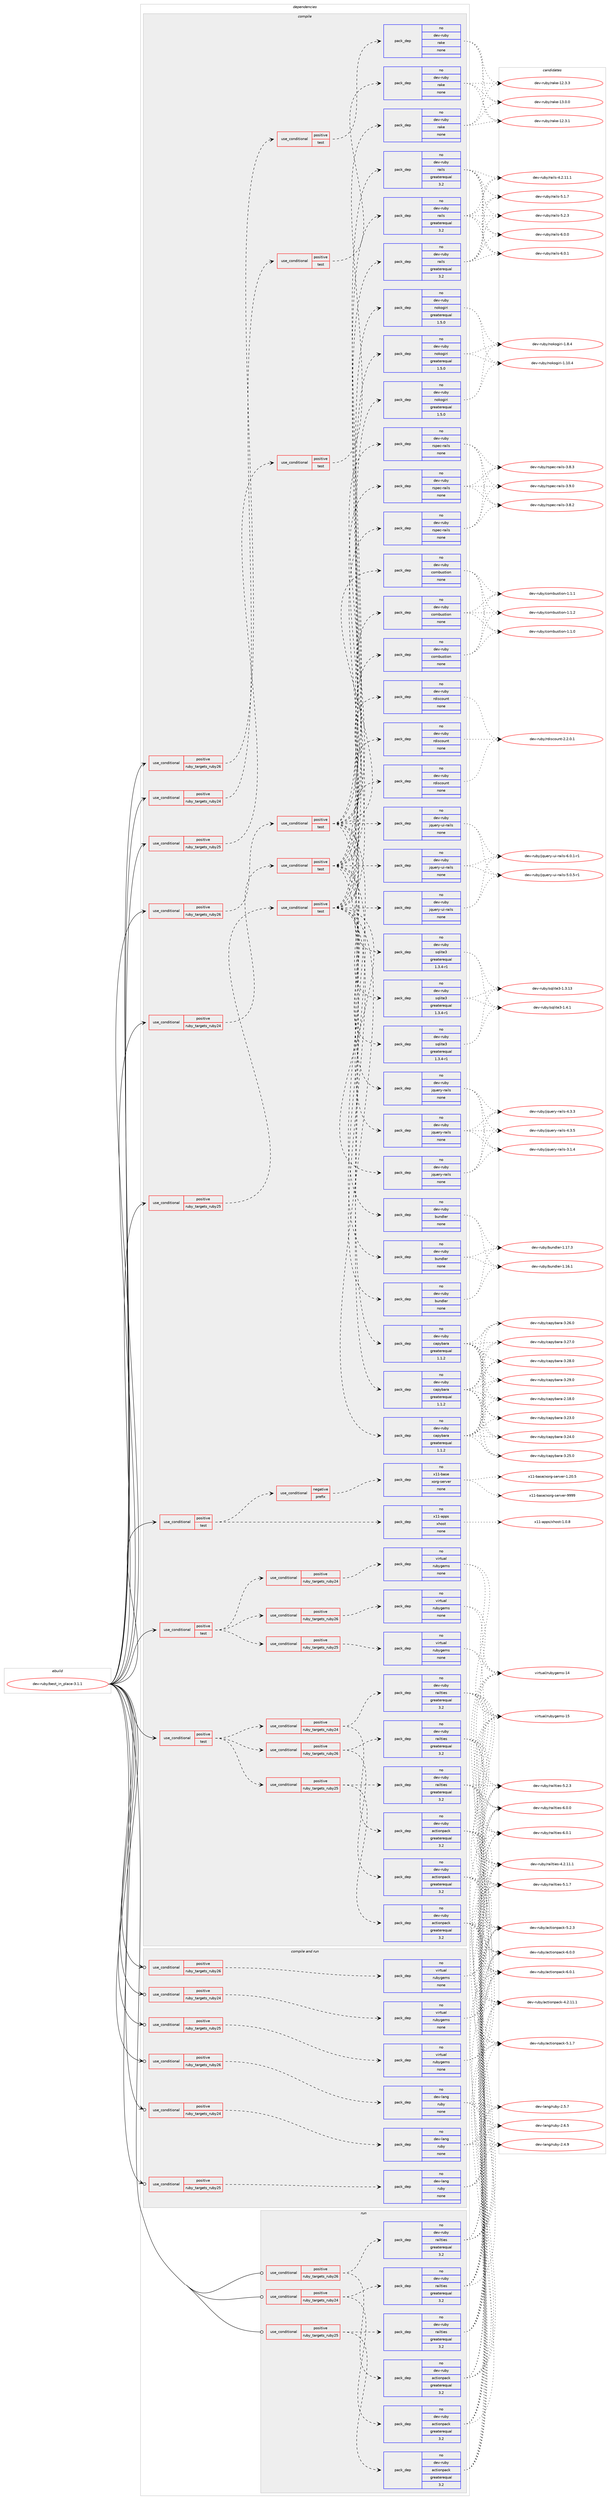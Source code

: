 digraph prolog {

# *************
# Graph options
# *************

newrank=true;
concentrate=true;
compound=true;
graph [rankdir=LR,fontname=Helvetica,fontsize=10,ranksep=1.5];#, ranksep=2.5, nodesep=0.2];
edge  [arrowhead=vee];
node  [fontname=Helvetica,fontsize=10];

# **********
# The ebuild
# **********

subgraph cluster_leftcol {
color=gray;
rank=same;
label=<<i>ebuild</i>>;
id [label="dev-ruby/best_in_place-3.1.1", color=red, width=4, href="../dev-ruby/best_in_place-3.1.1.svg"];
}

# ****************
# The dependencies
# ****************

subgraph cluster_midcol {
color=gray;
label=<<i>dependencies</i>>;
subgraph cluster_compile {
fillcolor="#eeeeee";
style=filled;
label=<<i>compile</i>>;
subgraph cond159087 {
dependency678827 [label=<<TABLE BORDER="0" CELLBORDER="1" CELLSPACING="0" CELLPADDING="4"><TR><TD ROWSPAN="3" CELLPADDING="10">use_conditional</TD></TR><TR><TD>positive</TD></TR><TR><TD>ruby_targets_ruby24</TD></TR></TABLE>>, shape=none, color=red];
subgraph cond159088 {
dependency678828 [label=<<TABLE BORDER="0" CELLBORDER="1" CELLSPACING="0" CELLPADDING="4"><TR><TD ROWSPAN="3" CELLPADDING="10">use_conditional</TD></TR><TR><TD>positive</TD></TR><TR><TD>test</TD></TR></TABLE>>, shape=none, color=red];
subgraph pack507786 {
dependency678829 [label=<<TABLE BORDER="0" CELLBORDER="1" CELLSPACING="0" CELLPADDING="4" WIDTH="220"><TR><TD ROWSPAN="6" CELLPADDING="30">pack_dep</TD></TR><TR><TD WIDTH="110">no</TD></TR><TR><TD>dev-ruby</TD></TR><TR><TD>rake</TD></TR><TR><TD>none</TD></TR><TR><TD></TD></TR></TABLE>>, shape=none, color=blue];
}
dependency678828:e -> dependency678829:w [weight=20,style="dashed",arrowhead="vee"];
}
dependency678827:e -> dependency678828:w [weight=20,style="dashed",arrowhead="vee"];
}
id:e -> dependency678827:w [weight=20,style="solid",arrowhead="vee"];
subgraph cond159089 {
dependency678830 [label=<<TABLE BORDER="0" CELLBORDER="1" CELLSPACING="0" CELLPADDING="4"><TR><TD ROWSPAN="3" CELLPADDING="10">use_conditional</TD></TR><TR><TD>positive</TD></TR><TR><TD>ruby_targets_ruby24</TD></TR></TABLE>>, shape=none, color=red];
subgraph cond159090 {
dependency678831 [label=<<TABLE BORDER="0" CELLBORDER="1" CELLSPACING="0" CELLPADDING="4"><TR><TD ROWSPAN="3" CELLPADDING="10">use_conditional</TD></TR><TR><TD>positive</TD></TR><TR><TD>test</TD></TR></TABLE>>, shape=none, color=red];
subgraph pack507787 {
dependency678832 [label=<<TABLE BORDER="0" CELLBORDER="1" CELLSPACING="0" CELLPADDING="4" WIDTH="220"><TR><TD ROWSPAN="6" CELLPADDING="30">pack_dep</TD></TR><TR><TD WIDTH="110">no</TD></TR><TR><TD>dev-ruby</TD></TR><TR><TD>rdiscount</TD></TR><TR><TD>none</TD></TR><TR><TD></TD></TR></TABLE>>, shape=none, color=blue];
}
dependency678831:e -> dependency678832:w [weight=20,style="dashed",arrowhead="vee"];
subgraph pack507788 {
dependency678833 [label=<<TABLE BORDER="0" CELLBORDER="1" CELLSPACING="0" CELLPADDING="4" WIDTH="220"><TR><TD ROWSPAN="6" CELLPADDING="30">pack_dep</TD></TR><TR><TD WIDTH="110">no</TD></TR><TR><TD>dev-ruby</TD></TR><TR><TD>rspec-rails</TD></TR><TR><TD>none</TD></TR><TR><TD></TD></TR></TABLE>>, shape=none, color=blue];
}
dependency678831:e -> dependency678833:w [weight=20,style="dashed",arrowhead="vee"];
subgraph pack507789 {
dependency678834 [label=<<TABLE BORDER="0" CELLBORDER="1" CELLSPACING="0" CELLPADDING="4" WIDTH="220"><TR><TD ROWSPAN="6" CELLPADDING="30">pack_dep</TD></TR><TR><TD WIDTH="110">no</TD></TR><TR><TD>dev-ruby</TD></TR><TR><TD>nokogiri</TD></TR><TR><TD>greaterequal</TD></TR><TR><TD>1.5.0</TD></TR></TABLE>>, shape=none, color=blue];
}
dependency678831:e -> dependency678834:w [weight=20,style="dashed",arrowhead="vee"];
subgraph pack507790 {
dependency678835 [label=<<TABLE BORDER="0" CELLBORDER="1" CELLSPACING="0" CELLPADDING="4" WIDTH="220"><TR><TD ROWSPAN="6" CELLPADDING="30">pack_dep</TD></TR><TR><TD WIDTH="110">no</TD></TR><TR><TD>dev-ruby</TD></TR><TR><TD>capybara</TD></TR><TR><TD>greaterequal</TD></TR><TR><TD>1.1.2</TD></TR></TABLE>>, shape=none, color=blue];
}
dependency678831:e -> dependency678835:w [weight=20,style="dashed",arrowhead="vee"];
subgraph pack507791 {
dependency678836 [label=<<TABLE BORDER="0" CELLBORDER="1" CELLSPACING="0" CELLPADDING="4" WIDTH="220"><TR><TD ROWSPAN="6" CELLPADDING="30">pack_dep</TD></TR><TR><TD WIDTH="110">no</TD></TR><TR><TD>dev-ruby</TD></TR><TR><TD>rails</TD></TR><TR><TD>greaterequal</TD></TR><TR><TD>3.2</TD></TR></TABLE>>, shape=none, color=blue];
}
dependency678831:e -> dependency678836:w [weight=20,style="dashed",arrowhead="vee"];
subgraph pack507792 {
dependency678837 [label=<<TABLE BORDER="0" CELLBORDER="1" CELLSPACING="0" CELLPADDING="4" WIDTH="220"><TR><TD ROWSPAN="6" CELLPADDING="30">pack_dep</TD></TR><TR><TD WIDTH="110">no</TD></TR><TR><TD>dev-ruby</TD></TR><TR><TD>sqlite3</TD></TR><TR><TD>greaterequal</TD></TR><TR><TD>1.3.4-r1</TD></TR></TABLE>>, shape=none, color=blue];
}
dependency678831:e -> dependency678837:w [weight=20,style="dashed",arrowhead="vee"];
subgraph pack507793 {
dependency678838 [label=<<TABLE BORDER="0" CELLBORDER="1" CELLSPACING="0" CELLPADDING="4" WIDTH="220"><TR><TD ROWSPAN="6" CELLPADDING="30">pack_dep</TD></TR><TR><TD WIDTH="110">no</TD></TR><TR><TD>dev-ruby</TD></TR><TR><TD>bundler</TD></TR><TR><TD>none</TD></TR><TR><TD></TD></TR></TABLE>>, shape=none, color=blue];
}
dependency678831:e -> dependency678838:w [weight=20,style="dashed",arrowhead="vee"];
subgraph pack507794 {
dependency678839 [label=<<TABLE BORDER="0" CELLBORDER="1" CELLSPACING="0" CELLPADDING="4" WIDTH="220"><TR><TD ROWSPAN="6" CELLPADDING="30">pack_dep</TD></TR><TR><TD WIDTH="110">no</TD></TR><TR><TD>dev-ruby</TD></TR><TR><TD>combustion</TD></TR><TR><TD>none</TD></TR><TR><TD></TD></TR></TABLE>>, shape=none, color=blue];
}
dependency678831:e -> dependency678839:w [weight=20,style="dashed",arrowhead="vee"];
subgraph pack507795 {
dependency678840 [label=<<TABLE BORDER="0" CELLBORDER="1" CELLSPACING="0" CELLPADDING="4" WIDTH="220"><TR><TD ROWSPAN="6" CELLPADDING="30">pack_dep</TD></TR><TR><TD WIDTH="110">no</TD></TR><TR><TD>dev-ruby</TD></TR><TR><TD>jquery-rails</TD></TR><TR><TD>none</TD></TR><TR><TD></TD></TR></TABLE>>, shape=none, color=blue];
}
dependency678831:e -> dependency678840:w [weight=20,style="dashed",arrowhead="vee"];
subgraph pack507796 {
dependency678841 [label=<<TABLE BORDER="0" CELLBORDER="1" CELLSPACING="0" CELLPADDING="4" WIDTH="220"><TR><TD ROWSPAN="6" CELLPADDING="30">pack_dep</TD></TR><TR><TD WIDTH="110">no</TD></TR><TR><TD>dev-ruby</TD></TR><TR><TD>jquery-ui-rails</TD></TR><TR><TD>none</TD></TR><TR><TD></TD></TR></TABLE>>, shape=none, color=blue];
}
dependency678831:e -> dependency678841:w [weight=20,style="dashed",arrowhead="vee"];
}
dependency678830:e -> dependency678831:w [weight=20,style="dashed",arrowhead="vee"];
}
id:e -> dependency678830:w [weight=20,style="solid",arrowhead="vee"];
subgraph cond159091 {
dependency678842 [label=<<TABLE BORDER="0" CELLBORDER="1" CELLSPACING="0" CELLPADDING="4"><TR><TD ROWSPAN="3" CELLPADDING="10">use_conditional</TD></TR><TR><TD>positive</TD></TR><TR><TD>ruby_targets_ruby25</TD></TR></TABLE>>, shape=none, color=red];
subgraph cond159092 {
dependency678843 [label=<<TABLE BORDER="0" CELLBORDER="1" CELLSPACING="0" CELLPADDING="4"><TR><TD ROWSPAN="3" CELLPADDING="10">use_conditional</TD></TR><TR><TD>positive</TD></TR><TR><TD>test</TD></TR></TABLE>>, shape=none, color=red];
subgraph pack507797 {
dependency678844 [label=<<TABLE BORDER="0" CELLBORDER="1" CELLSPACING="0" CELLPADDING="4" WIDTH="220"><TR><TD ROWSPAN="6" CELLPADDING="30">pack_dep</TD></TR><TR><TD WIDTH="110">no</TD></TR><TR><TD>dev-ruby</TD></TR><TR><TD>rake</TD></TR><TR><TD>none</TD></TR><TR><TD></TD></TR></TABLE>>, shape=none, color=blue];
}
dependency678843:e -> dependency678844:w [weight=20,style="dashed",arrowhead="vee"];
}
dependency678842:e -> dependency678843:w [weight=20,style="dashed",arrowhead="vee"];
}
id:e -> dependency678842:w [weight=20,style="solid",arrowhead="vee"];
subgraph cond159093 {
dependency678845 [label=<<TABLE BORDER="0" CELLBORDER="1" CELLSPACING="0" CELLPADDING="4"><TR><TD ROWSPAN="3" CELLPADDING="10">use_conditional</TD></TR><TR><TD>positive</TD></TR><TR><TD>ruby_targets_ruby25</TD></TR></TABLE>>, shape=none, color=red];
subgraph cond159094 {
dependency678846 [label=<<TABLE BORDER="0" CELLBORDER="1" CELLSPACING="0" CELLPADDING="4"><TR><TD ROWSPAN="3" CELLPADDING="10">use_conditional</TD></TR><TR><TD>positive</TD></TR><TR><TD>test</TD></TR></TABLE>>, shape=none, color=red];
subgraph pack507798 {
dependency678847 [label=<<TABLE BORDER="0" CELLBORDER="1" CELLSPACING="0" CELLPADDING="4" WIDTH="220"><TR><TD ROWSPAN="6" CELLPADDING="30">pack_dep</TD></TR><TR><TD WIDTH="110">no</TD></TR><TR><TD>dev-ruby</TD></TR><TR><TD>rdiscount</TD></TR><TR><TD>none</TD></TR><TR><TD></TD></TR></TABLE>>, shape=none, color=blue];
}
dependency678846:e -> dependency678847:w [weight=20,style="dashed",arrowhead="vee"];
subgraph pack507799 {
dependency678848 [label=<<TABLE BORDER="0" CELLBORDER="1" CELLSPACING="0" CELLPADDING="4" WIDTH="220"><TR><TD ROWSPAN="6" CELLPADDING="30">pack_dep</TD></TR><TR><TD WIDTH="110">no</TD></TR><TR><TD>dev-ruby</TD></TR><TR><TD>rspec-rails</TD></TR><TR><TD>none</TD></TR><TR><TD></TD></TR></TABLE>>, shape=none, color=blue];
}
dependency678846:e -> dependency678848:w [weight=20,style="dashed",arrowhead="vee"];
subgraph pack507800 {
dependency678849 [label=<<TABLE BORDER="0" CELLBORDER="1" CELLSPACING="0" CELLPADDING="4" WIDTH="220"><TR><TD ROWSPAN="6" CELLPADDING="30">pack_dep</TD></TR><TR><TD WIDTH="110">no</TD></TR><TR><TD>dev-ruby</TD></TR><TR><TD>nokogiri</TD></TR><TR><TD>greaterequal</TD></TR><TR><TD>1.5.0</TD></TR></TABLE>>, shape=none, color=blue];
}
dependency678846:e -> dependency678849:w [weight=20,style="dashed",arrowhead="vee"];
subgraph pack507801 {
dependency678850 [label=<<TABLE BORDER="0" CELLBORDER="1" CELLSPACING="0" CELLPADDING="4" WIDTH="220"><TR><TD ROWSPAN="6" CELLPADDING="30">pack_dep</TD></TR><TR><TD WIDTH="110">no</TD></TR><TR><TD>dev-ruby</TD></TR><TR><TD>capybara</TD></TR><TR><TD>greaterequal</TD></TR><TR><TD>1.1.2</TD></TR></TABLE>>, shape=none, color=blue];
}
dependency678846:e -> dependency678850:w [weight=20,style="dashed",arrowhead="vee"];
subgraph pack507802 {
dependency678851 [label=<<TABLE BORDER="0" CELLBORDER="1" CELLSPACING="0" CELLPADDING="4" WIDTH="220"><TR><TD ROWSPAN="6" CELLPADDING="30">pack_dep</TD></TR><TR><TD WIDTH="110">no</TD></TR><TR><TD>dev-ruby</TD></TR><TR><TD>rails</TD></TR><TR><TD>greaterequal</TD></TR><TR><TD>3.2</TD></TR></TABLE>>, shape=none, color=blue];
}
dependency678846:e -> dependency678851:w [weight=20,style="dashed",arrowhead="vee"];
subgraph pack507803 {
dependency678852 [label=<<TABLE BORDER="0" CELLBORDER="1" CELLSPACING="0" CELLPADDING="4" WIDTH="220"><TR><TD ROWSPAN="6" CELLPADDING="30">pack_dep</TD></TR><TR><TD WIDTH="110">no</TD></TR><TR><TD>dev-ruby</TD></TR><TR><TD>sqlite3</TD></TR><TR><TD>greaterequal</TD></TR><TR><TD>1.3.4-r1</TD></TR></TABLE>>, shape=none, color=blue];
}
dependency678846:e -> dependency678852:w [weight=20,style="dashed",arrowhead="vee"];
subgraph pack507804 {
dependency678853 [label=<<TABLE BORDER="0" CELLBORDER="1" CELLSPACING="0" CELLPADDING="4" WIDTH="220"><TR><TD ROWSPAN="6" CELLPADDING="30">pack_dep</TD></TR><TR><TD WIDTH="110">no</TD></TR><TR><TD>dev-ruby</TD></TR><TR><TD>bundler</TD></TR><TR><TD>none</TD></TR><TR><TD></TD></TR></TABLE>>, shape=none, color=blue];
}
dependency678846:e -> dependency678853:w [weight=20,style="dashed",arrowhead="vee"];
subgraph pack507805 {
dependency678854 [label=<<TABLE BORDER="0" CELLBORDER="1" CELLSPACING="0" CELLPADDING="4" WIDTH="220"><TR><TD ROWSPAN="6" CELLPADDING="30">pack_dep</TD></TR><TR><TD WIDTH="110">no</TD></TR><TR><TD>dev-ruby</TD></TR><TR><TD>combustion</TD></TR><TR><TD>none</TD></TR><TR><TD></TD></TR></TABLE>>, shape=none, color=blue];
}
dependency678846:e -> dependency678854:w [weight=20,style="dashed",arrowhead="vee"];
subgraph pack507806 {
dependency678855 [label=<<TABLE BORDER="0" CELLBORDER="1" CELLSPACING="0" CELLPADDING="4" WIDTH="220"><TR><TD ROWSPAN="6" CELLPADDING="30">pack_dep</TD></TR><TR><TD WIDTH="110">no</TD></TR><TR><TD>dev-ruby</TD></TR><TR><TD>jquery-rails</TD></TR><TR><TD>none</TD></TR><TR><TD></TD></TR></TABLE>>, shape=none, color=blue];
}
dependency678846:e -> dependency678855:w [weight=20,style="dashed",arrowhead="vee"];
subgraph pack507807 {
dependency678856 [label=<<TABLE BORDER="0" CELLBORDER="1" CELLSPACING="0" CELLPADDING="4" WIDTH="220"><TR><TD ROWSPAN="6" CELLPADDING="30">pack_dep</TD></TR><TR><TD WIDTH="110">no</TD></TR><TR><TD>dev-ruby</TD></TR><TR><TD>jquery-ui-rails</TD></TR><TR><TD>none</TD></TR><TR><TD></TD></TR></TABLE>>, shape=none, color=blue];
}
dependency678846:e -> dependency678856:w [weight=20,style="dashed",arrowhead="vee"];
}
dependency678845:e -> dependency678846:w [weight=20,style="dashed",arrowhead="vee"];
}
id:e -> dependency678845:w [weight=20,style="solid",arrowhead="vee"];
subgraph cond159095 {
dependency678857 [label=<<TABLE BORDER="0" CELLBORDER="1" CELLSPACING="0" CELLPADDING="4"><TR><TD ROWSPAN="3" CELLPADDING="10">use_conditional</TD></TR><TR><TD>positive</TD></TR><TR><TD>ruby_targets_ruby26</TD></TR></TABLE>>, shape=none, color=red];
subgraph cond159096 {
dependency678858 [label=<<TABLE BORDER="0" CELLBORDER="1" CELLSPACING="0" CELLPADDING="4"><TR><TD ROWSPAN="3" CELLPADDING="10">use_conditional</TD></TR><TR><TD>positive</TD></TR><TR><TD>test</TD></TR></TABLE>>, shape=none, color=red];
subgraph pack507808 {
dependency678859 [label=<<TABLE BORDER="0" CELLBORDER="1" CELLSPACING="0" CELLPADDING="4" WIDTH="220"><TR><TD ROWSPAN="6" CELLPADDING="30">pack_dep</TD></TR><TR><TD WIDTH="110">no</TD></TR><TR><TD>dev-ruby</TD></TR><TR><TD>rake</TD></TR><TR><TD>none</TD></TR><TR><TD></TD></TR></TABLE>>, shape=none, color=blue];
}
dependency678858:e -> dependency678859:w [weight=20,style="dashed",arrowhead="vee"];
}
dependency678857:e -> dependency678858:w [weight=20,style="dashed",arrowhead="vee"];
}
id:e -> dependency678857:w [weight=20,style="solid",arrowhead="vee"];
subgraph cond159097 {
dependency678860 [label=<<TABLE BORDER="0" CELLBORDER="1" CELLSPACING="0" CELLPADDING="4"><TR><TD ROWSPAN="3" CELLPADDING="10">use_conditional</TD></TR><TR><TD>positive</TD></TR><TR><TD>ruby_targets_ruby26</TD></TR></TABLE>>, shape=none, color=red];
subgraph cond159098 {
dependency678861 [label=<<TABLE BORDER="0" CELLBORDER="1" CELLSPACING="0" CELLPADDING="4"><TR><TD ROWSPAN="3" CELLPADDING="10">use_conditional</TD></TR><TR><TD>positive</TD></TR><TR><TD>test</TD></TR></TABLE>>, shape=none, color=red];
subgraph pack507809 {
dependency678862 [label=<<TABLE BORDER="0" CELLBORDER="1" CELLSPACING="0" CELLPADDING="4" WIDTH="220"><TR><TD ROWSPAN="6" CELLPADDING="30">pack_dep</TD></TR><TR><TD WIDTH="110">no</TD></TR><TR><TD>dev-ruby</TD></TR><TR><TD>rdiscount</TD></TR><TR><TD>none</TD></TR><TR><TD></TD></TR></TABLE>>, shape=none, color=blue];
}
dependency678861:e -> dependency678862:w [weight=20,style="dashed",arrowhead="vee"];
subgraph pack507810 {
dependency678863 [label=<<TABLE BORDER="0" CELLBORDER="1" CELLSPACING="0" CELLPADDING="4" WIDTH="220"><TR><TD ROWSPAN="6" CELLPADDING="30">pack_dep</TD></TR><TR><TD WIDTH="110">no</TD></TR><TR><TD>dev-ruby</TD></TR><TR><TD>rspec-rails</TD></TR><TR><TD>none</TD></TR><TR><TD></TD></TR></TABLE>>, shape=none, color=blue];
}
dependency678861:e -> dependency678863:w [weight=20,style="dashed",arrowhead="vee"];
subgraph pack507811 {
dependency678864 [label=<<TABLE BORDER="0" CELLBORDER="1" CELLSPACING="0" CELLPADDING="4" WIDTH="220"><TR><TD ROWSPAN="6" CELLPADDING="30">pack_dep</TD></TR><TR><TD WIDTH="110">no</TD></TR><TR><TD>dev-ruby</TD></TR><TR><TD>nokogiri</TD></TR><TR><TD>greaterequal</TD></TR><TR><TD>1.5.0</TD></TR></TABLE>>, shape=none, color=blue];
}
dependency678861:e -> dependency678864:w [weight=20,style="dashed",arrowhead="vee"];
subgraph pack507812 {
dependency678865 [label=<<TABLE BORDER="0" CELLBORDER="1" CELLSPACING="0" CELLPADDING="4" WIDTH="220"><TR><TD ROWSPAN="6" CELLPADDING="30">pack_dep</TD></TR><TR><TD WIDTH="110">no</TD></TR><TR><TD>dev-ruby</TD></TR><TR><TD>capybara</TD></TR><TR><TD>greaterequal</TD></TR><TR><TD>1.1.2</TD></TR></TABLE>>, shape=none, color=blue];
}
dependency678861:e -> dependency678865:w [weight=20,style="dashed",arrowhead="vee"];
subgraph pack507813 {
dependency678866 [label=<<TABLE BORDER="0" CELLBORDER="1" CELLSPACING="0" CELLPADDING="4" WIDTH="220"><TR><TD ROWSPAN="6" CELLPADDING="30">pack_dep</TD></TR><TR><TD WIDTH="110">no</TD></TR><TR><TD>dev-ruby</TD></TR><TR><TD>rails</TD></TR><TR><TD>greaterequal</TD></TR><TR><TD>3.2</TD></TR></TABLE>>, shape=none, color=blue];
}
dependency678861:e -> dependency678866:w [weight=20,style="dashed",arrowhead="vee"];
subgraph pack507814 {
dependency678867 [label=<<TABLE BORDER="0" CELLBORDER="1" CELLSPACING="0" CELLPADDING="4" WIDTH="220"><TR><TD ROWSPAN="6" CELLPADDING="30">pack_dep</TD></TR><TR><TD WIDTH="110">no</TD></TR><TR><TD>dev-ruby</TD></TR><TR><TD>sqlite3</TD></TR><TR><TD>greaterequal</TD></TR><TR><TD>1.3.4-r1</TD></TR></TABLE>>, shape=none, color=blue];
}
dependency678861:e -> dependency678867:w [weight=20,style="dashed",arrowhead="vee"];
subgraph pack507815 {
dependency678868 [label=<<TABLE BORDER="0" CELLBORDER="1" CELLSPACING="0" CELLPADDING="4" WIDTH="220"><TR><TD ROWSPAN="6" CELLPADDING="30">pack_dep</TD></TR><TR><TD WIDTH="110">no</TD></TR><TR><TD>dev-ruby</TD></TR><TR><TD>bundler</TD></TR><TR><TD>none</TD></TR><TR><TD></TD></TR></TABLE>>, shape=none, color=blue];
}
dependency678861:e -> dependency678868:w [weight=20,style="dashed",arrowhead="vee"];
subgraph pack507816 {
dependency678869 [label=<<TABLE BORDER="0" CELLBORDER="1" CELLSPACING="0" CELLPADDING="4" WIDTH="220"><TR><TD ROWSPAN="6" CELLPADDING="30">pack_dep</TD></TR><TR><TD WIDTH="110">no</TD></TR><TR><TD>dev-ruby</TD></TR><TR><TD>combustion</TD></TR><TR><TD>none</TD></TR><TR><TD></TD></TR></TABLE>>, shape=none, color=blue];
}
dependency678861:e -> dependency678869:w [weight=20,style="dashed",arrowhead="vee"];
subgraph pack507817 {
dependency678870 [label=<<TABLE BORDER="0" CELLBORDER="1" CELLSPACING="0" CELLPADDING="4" WIDTH="220"><TR><TD ROWSPAN="6" CELLPADDING="30">pack_dep</TD></TR><TR><TD WIDTH="110">no</TD></TR><TR><TD>dev-ruby</TD></TR><TR><TD>jquery-rails</TD></TR><TR><TD>none</TD></TR><TR><TD></TD></TR></TABLE>>, shape=none, color=blue];
}
dependency678861:e -> dependency678870:w [weight=20,style="dashed",arrowhead="vee"];
subgraph pack507818 {
dependency678871 [label=<<TABLE BORDER="0" CELLBORDER="1" CELLSPACING="0" CELLPADDING="4" WIDTH="220"><TR><TD ROWSPAN="6" CELLPADDING="30">pack_dep</TD></TR><TR><TD WIDTH="110">no</TD></TR><TR><TD>dev-ruby</TD></TR><TR><TD>jquery-ui-rails</TD></TR><TR><TD>none</TD></TR><TR><TD></TD></TR></TABLE>>, shape=none, color=blue];
}
dependency678861:e -> dependency678871:w [weight=20,style="dashed",arrowhead="vee"];
}
dependency678860:e -> dependency678861:w [weight=20,style="dashed",arrowhead="vee"];
}
id:e -> dependency678860:w [weight=20,style="solid",arrowhead="vee"];
subgraph cond159099 {
dependency678872 [label=<<TABLE BORDER="0" CELLBORDER="1" CELLSPACING="0" CELLPADDING="4"><TR><TD ROWSPAN="3" CELLPADDING="10">use_conditional</TD></TR><TR><TD>positive</TD></TR><TR><TD>test</TD></TR></TABLE>>, shape=none, color=red];
subgraph cond159100 {
dependency678873 [label=<<TABLE BORDER="0" CELLBORDER="1" CELLSPACING="0" CELLPADDING="4"><TR><TD ROWSPAN="3" CELLPADDING="10">use_conditional</TD></TR><TR><TD>negative</TD></TR><TR><TD>prefix</TD></TR></TABLE>>, shape=none, color=red];
subgraph pack507819 {
dependency678874 [label=<<TABLE BORDER="0" CELLBORDER="1" CELLSPACING="0" CELLPADDING="4" WIDTH="220"><TR><TD ROWSPAN="6" CELLPADDING="30">pack_dep</TD></TR><TR><TD WIDTH="110">no</TD></TR><TR><TD>x11-base</TD></TR><TR><TD>xorg-server</TD></TR><TR><TD>none</TD></TR><TR><TD></TD></TR></TABLE>>, shape=none, color=blue];
}
dependency678873:e -> dependency678874:w [weight=20,style="dashed",arrowhead="vee"];
}
dependency678872:e -> dependency678873:w [weight=20,style="dashed",arrowhead="vee"];
subgraph pack507820 {
dependency678875 [label=<<TABLE BORDER="0" CELLBORDER="1" CELLSPACING="0" CELLPADDING="4" WIDTH="220"><TR><TD ROWSPAN="6" CELLPADDING="30">pack_dep</TD></TR><TR><TD WIDTH="110">no</TD></TR><TR><TD>x11-apps</TD></TR><TR><TD>xhost</TD></TR><TR><TD>none</TD></TR><TR><TD></TD></TR></TABLE>>, shape=none, color=blue];
}
dependency678872:e -> dependency678875:w [weight=20,style="dashed",arrowhead="vee"];
}
id:e -> dependency678872:w [weight=20,style="solid",arrowhead="vee"];
subgraph cond159101 {
dependency678876 [label=<<TABLE BORDER="0" CELLBORDER="1" CELLSPACING="0" CELLPADDING="4"><TR><TD ROWSPAN="3" CELLPADDING="10">use_conditional</TD></TR><TR><TD>positive</TD></TR><TR><TD>test</TD></TR></TABLE>>, shape=none, color=red];
subgraph cond159102 {
dependency678877 [label=<<TABLE BORDER="0" CELLBORDER="1" CELLSPACING="0" CELLPADDING="4"><TR><TD ROWSPAN="3" CELLPADDING="10">use_conditional</TD></TR><TR><TD>positive</TD></TR><TR><TD>ruby_targets_ruby24</TD></TR></TABLE>>, shape=none, color=red];
subgraph pack507821 {
dependency678878 [label=<<TABLE BORDER="0" CELLBORDER="1" CELLSPACING="0" CELLPADDING="4" WIDTH="220"><TR><TD ROWSPAN="6" CELLPADDING="30">pack_dep</TD></TR><TR><TD WIDTH="110">no</TD></TR><TR><TD>dev-ruby</TD></TR><TR><TD>actionpack</TD></TR><TR><TD>greaterequal</TD></TR><TR><TD>3.2</TD></TR></TABLE>>, shape=none, color=blue];
}
dependency678877:e -> dependency678878:w [weight=20,style="dashed",arrowhead="vee"];
subgraph pack507822 {
dependency678879 [label=<<TABLE BORDER="0" CELLBORDER="1" CELLSPACING="0" CELLPADDING="4" WIDTH="220"><TR><TD ROWSPAN="6" CELLPADDING="30">pack_dep</TD></TR><TR><TD WIDTH="110">no</TD></TR><TR><TD>dev-ruby</TD></TR><TR><TD>railties</TD></TR><TR><TD>greaterequal</TD></TR><TR><TD>3.2</TD></TR></TABLE>>, shape=none, color=blue];
}
dependency678877:e -> dependency678879:w [weight=20,style="dashed",arrowhead="vee"];
}
dependency678876:e -> dependency678877:w [weight=20,style="dashed",arrowhead="vee"];
subgraph cond159103 {
dependency678880 [label=<<TABLE BORDER="0" CELLBORDER="1" CELLSPACING="0" CELLPADDING="4"><TR><TD ROWSPAN="3" CELLPADDING="10">use_conditional</TD></TR><TR><TD>positive</TD></TR><TR><TD>ruby_targets_ruby25</TD></TR></TABLE>>, shape=none, color=red];
subgraph pack507823 {
dependency678881 [label=<<TABLE BORDER="0" CELLBORDER="1" CELLSPACING="0" CELLPADDING="4" WIDTH="220"><TR><TD ROWSPAN="6" CELLPADDING="30">pack_dep</TD></TR><TR><TD WIDTH="110">no</TD></TR><TR><TD>dev-ruby</TD></TR><TR><TD>actionpack</TD></TR><TR><TD>greaterequal</TD></TR><TR><TD>3.2</TD></TR></TABLE>>, shape=none, color=blue];
}
dependency678880:e -> dependency678881:w [weight=20,style="dashed",arrowhead="vee"];
subgraph pack507824 {
dependency678882 [label=<<TABLE BORDER="0" CELLBORDER="1" CELLSPACING="0" CELLPADDING="4" WIDTH="220"><TR><TD ROWSPAN="6" CELLPADDING="30">pack_dep</TD></TR><TR><TD WIDTH="110">no</TD></TR><TR><TD>dev-ruby</TD></TR><TR><TD>railties</TD></TR><TR><TD>greaterequal</TD></TR><TR><TD>3.2</TD></TR></TABLE>>, shape=none, color=blue];
}
dependency678880:e -> dependency678882:w [weight=20,style="dashed",arrowhead="vee"];
}
dependency678876:e -> dependency678880:w [weight=20,style="dashed",arrowhead="vee"];
subgraph cond159104 {
dependency678883 [label=<<TABLE BORDER="0" CELLBORDER="1" CELLSPACING="0" CELLPADDING="4"><TR><TD ROWSPAN="3" CELLPADDING="10">use_conditional</TD></TR><TR><TD>positive</TD></TR><TR><TD>ruby_targets_ruby26</TD></TR></TABLE>>, shape=none, color=red];
subgraph pack507825 {
dependency678884 [label=<<TABLE BORDER="0" CELLBORDER="1" CELLSPACING="0" CELLPADDING="4" WIDTH="220"><TR><TD ROWSPAN="6" CELLPADDING="30">pack_dep</TD></TR><TR><TD WIDTH="110">no</TD></TR><TR><TD>dev-ruby</TD></TR><TR><TD>actionpack</TD></TR><TR><TD>greaterequal</TD></TR><TR><TD>3.2</TD></TR></TABLE>>, shape=none, color=blue];
}
dependency678883:e -> dependency678884:w [weight=20,style="dashed",arrowhead="vee"];
subgraph pack507826 {
dependency678885 [label=<<TABLE BORDER="0" CELLBORDER="1" CELLSPACING="0" CELLPADDING="4" WIDTH="220"><TR><TD ROWSPAN="6" CELLPADDING="30">pack_dep</TD></TR><TR><TD WIDTH="110">no</TD></TR><TR><TD>dev-ruby</TD></TR><TR><TD>railties</TD></TR><TR><TD>greaterequal</TD></TR><TR><TD>3.2</TD></TR></TABLE>>, shape=none, color=blue];
}
dependency678883:e -> dependency678885:w [weight=20,style="dashed",arrowhead="vee"];
}
dependency678876:e -> dependency678883:w [weight=20,style="dashed",arrowhead="vee"];
}
id:e -> dependency678876:w [weight=20,style="solid",arrowhead="vee"];
subgraph cond159105 {
dependency678886 [label=<<TABLE BORDER="0" CELLBORDER="1" CELLSPACING="0" CELLPADDING="4"><TR><TD ROWSPAN="3" CELLPADDING="10">use_conditional</TD></TR><TR><TD>positive</TD></TR><TR><TD>test</TD></TR></TABLE>>, shape=none, color=red];
subgraph cond159106 {
dependency678887 [label=<<TABLE BORDER="0" CELLBORDER="1" CELLSPACING="0" CELLPADDING="4"><TR><TD ROWSPAN="3" CELLPADDING="10">use_conditional</TD></TR><TR><TD>positive</TD></TR><TR><TD>ruby_targets_ruby24</TD></TR></TABLE>>, shape=none, color=red];
subgraph pack507827 {
dependency678888 [label=<<TABLE BORDER="0" CELLBORDER="1" CELLSPACING="0" CELLPADDING="4" WIDTH="220"><TR><TD ROWSPAN="6" CELLPADDING="30">pack_dep</TD></TR><TR><TD WIDTH="110">no</TD></TR><TR><TD>virtual</TD></TR><TR><TD>rubygems</TD></TR><TR><TD>none</TD></TR><TR><TD></TD></TR></TABLE>>, shape=none, color=blue];
}
dependency678887:e -> dependency678888:w [weight=20,style="dashed",arrowhead="vee"];
}
dependency678886:e -> dependency678887:w [weight=20,style="dashed",arrowhead="vee"];
subgraph cond159107 {
dependency678889 [label=<<TABLE BORDER="0" CELLBORDER="1" CELLSPACING="0" CELLPADDING="4"><TR><TD ROWSPAN="3" CELLPADDING="10">use_conditional</TD></TR><TR><TD>positive</TD></TR><TR><TD>ruby_targets_ruby25</TD></TR></TABLE>>, shape=none, color=red];
subgraph pack507828 {
dependency678890 [label=<<TABLE BORDER="0" CELLBORDER="1" CELLSPACING="0" CELLPADDING="4" WIDTH="220"><TR><TD ROWSPAN="6" CELLPADDING="30">pack_dep</TD></TR><TR><TD WIDTH="110">no</TD></TR><TR><TD>virtual</TD></TR><TR><TD>rubygems</TD></TR><TR><TD>none</TD></TR><TR><TD></TD></TR></TABLE>>, shape=none, color=blue];
}
dependency678889:e -> dependency678890:w [weight=20,style="dashed",arrowhead="vee"];
}
dependency678886:e -> dependency678889:w [weight=20,style="dashed",arrowhead="vee"];
subgraph cond159108 {
dependency678891 [label=<<TABLE BORDER="0" CELLBORDER="1" CELLSPACING="0" CELLPADDING="4"><TR><TD ROWSPAN="3" CELLPADDING="10">use_conditional</TD></TR><TR><TD>positive</TD></TR><TR><TD>ruby_targets_ruby26</TD></TR></TABLE>>, shape=none, color=red];
subgraph pack507829 {
dependency678892 [label=<<TABLE BORDER="0" CELLBORDER="1" CELLSPACING="0" CELLPADDING="4" WIDTH="220"><TR><TD ROWSPAN="6" CELLPADDING="30">pack_dep</TD></TR><TR><TD WIDTH="110">no</TD></TR><TR><TD>virtual</TD></TR><TR><TD>rubygems</TD></TR><TR><TD>none</TD></TR><TR><TD></TD></TR></TABLE>>, shape=none, color=blue];
}
dependency678891:e -> dependency678892:w [weight=20,style="dashed",arrowhead="vee"];
}
dependency678886:e -> dependency678891:w [weight=20,style="dashed",arrowhead="vee"];
}
id:e -> dependency678886:w [weight=20,style="solid",arrowhead="vee"];
}
subgraph cluster_compileandrun {
fillcolor="#eeeeee";
style=filled;
label=<<i>compile and run</i>>;
subgraph cond159109 {
dependency678893 [label=<<TABLE BORDER="0" CELLBORDER="1" CELLSPACING="0" CELLPADDING="4"><TR><TD ROWSPAN="3" CELLPADDING="10">use_conditional</TD></TR><TR><TD>positive</TD></TR><TR><TD>ruby_targets_ruby24</TD></TR></TABLE>>, shape=none, color=red];
subgraph pack507830 {
dependency678894 [label=<<TABLE BORDER="0" CELLBORDER="1" CELLSPACING="0" CELLPADDING="4" WIDTH="220"><TR><TD ROWSPAN="6" CELLPADDING="30">pack_dep</TD></TR><TR><TD WIDTH="110">no</TD></TR><TR><TD>dev-lang</TD></TR><TR><TD>ruby</TD></TR><TR><TD>none</TD></TR><TR><TD></TD></TR></TABLE>>, shape=none, color=blue];
}
dependency678893:e -> dependency678894:w [weight=20,style="dashed",arrowhead="vee"];
}
id:e -> dependency678893:w [weight=20,style="solid",arrowhead="odotvee"];
subgraph cond159110 {
dependency678895 [label=<<TABLE BORDER="0" CELLBORDER="1" CELLSPACING="0" CELLPADDING="4"><TR><TD ROWSPAN="3" CELLPADDING="10">use_conditional</TD></TR><TR><TD>positive</TD></TR><TR><TD>ruby_targets_ruby24</TD></TR></TABLE>>, shape=none, color=red];
subgraph pack507831 {
dependency678896 [label=<<TABLE BORDER="0" CELLBORDER="1" CELLSPACING="0" CELLPADDING="4" WIDTH="220"><TR><TD ROWSPAN="6" CELLPADDING="30">pack_dep</TD></TR><TR><TD WIDTH="110">no</TD></TR><TR><TD>virtual</TD></TR><TR><TD>rubygems</TD></TR><TR><TD>none</TD></TR><TR><TD></TD></TR></TABLE>>, shape=none, color=blue];
}
dependency678895:e -> dependency678896:w [weight=20,style="dashed",arrowhead="vee"];
}
id:e -> dependency678895:w [weight=20,style="solid",arrowhead="odotvee"];
subgraph cond159111 {
dependency678897 [label=<<TABLE BORDER="0" CELLBORDER="1" CELLSPACING="0" CELLPADDING="4"><TR><TD ROWSPAN="3" CELLPADDING="10">use_conditional</TD></TR><TR><TD>positive</TD></TR><TR><TD>ruby_targets_ruby25</TD></TR></TABLE>>, shape=none, color=red];
subgraph pack507832 {
dependency678898 [label=<<TABLE BORDER="0" CELLBORDER="1" CELLSPACING="0" CELLPADDING="4" WIDTH="220"><TR><TD ROWSPAN="6" CELLPADDING="30">pack_dep</TD></TR><TR><TD WIDTH="110">no</TD></TR><TR><TD>dev-lang</TD></TR><TR><TD>ruby</TD></TR><TR><TD>none</TD></TR><TR><TD></TD></TR></TABLE>>, shape=none, color=blue];
}
dependency678897:e -> dependency678898:w [weight=20,style="dashed",arrowhead="vee"];
}
id:e -> dependency678897:w [weight=20,style="solid",arrowhead="odotvee"];
subgraph cond159112 {
dependency678899 [label=<<TABLE BORDER="0" CELLBORDER="1" CELLSPACING="0" CELLPADDING="4"><TR><TD ROWSPAN="3" CELLPADDING="10">use_conditional</TD></TR><TR><TD>positive</TD></TR><TR><TD>ruby_targets_ruby25</TD></TR></TABLE>>, shape=none, color=red];
subgraph pack507833 {
dependency678900 [label=<<TABLE BORDER="0" CELLBORDER="1" CELLSPACING="0" CELLPADDING="4" WIDTH="220"><TR><TD ROWSPAN="6" CELLPADDING="30">pack_dep</TD></TR><TR><TD WIDTH="110">no</TD></TR><TR><TD>virtual</TD></TR><TR><TD>rubygems</TD></TR><TR><TD>none</TD></TR><TR><TD></TD></TR></TABLE>>, shape=none, color=blue];
}
dependency678899:e -> dependency678900:w [weight=20,style="dashed",arrowhead="vee"];
}
id:e -> dependency678899:w [weight=20,style="solid",arrowhead="odotvee"];
subgraph cond159113 {
dependency678901 [label=<<TABLE BORDER="0" CELLBORDER="1" CELLSPACING="0" CELLPADDING="4"><TR><TD ROWSPAN="3" CELLPADDING="10">use_conditional</TD></TR><TR><TD>positive</TD></TR><TR><TD>ruby_targets_ruby26</TD></TR></TABLE>>, shape=none, color=red];
subgraph pack507834 {
dependency678902 [label=<<TABLE BORDER="0" CELLBORDER="1" CELLSPACING="0" CELLPADDING="4" WIDTH="220"><TR><TD ROWSPAN="6" CELLPADDING="30">pack_dep</TD></TR><TR><TD WIDTH="110">no</TD></TR><TR><TD>dev-lang</TD></TR><TR><TD>ruby</TD></TR><TR><TD>none</TD></TR><TR><TD></TD></TR></TABLE>>, shape=none, color=blue];
}
dependency678901:e -> dependency678902:w [weight=20,style="dashed",arrowhead="vee"];
}
id:e -> dependency678901:w [weight=20,style="solid",arrowhead="odotvee"];
subgraph cond159114 {
dependency678903 [label=<<TABLE BORDER="0" CELLBORDER="1" CELLSPACING="0" CELLPADDING="4"><TR><TD ROWSPAN="3" CELLPADDING="10">use_conditional</TD></TR><TR><TD>positive</TD></TR><TR><TD>ruby_targets_ruby26</TD></TR></TABLE>>, shape=none, color=red];
subgraph pack507835 {
dependency678904 [label=<<TABLE BORDER="0" CELLBORDER="1" CELLSPACING="0" CELLPADDING="4" WIDTH="220"><TR><TD ROWSPAN="6" CELLPADDING="30">pack_dep</TD></TR><TR><TD WIDTH="110">no</TD></TR><TR><TD>virtual</TD></TR><TR><TD>rubygems</TD></TR><TR><TD>none</TD></TR><TR><TD></TD></TR></TABLE>>, shape=none, color=blue];
}
dependency678903:e -> dependency678904:w [weight=20,style="dashed",arrowhead="vee"];
}
id:e -> dependency678903:w [weight=20,style="solid",arrowhead="odotvee"];
}
subgraph cluster_run {
fillcolor="#eeeeee";
style=filled;
label=<<i>run</i>>;
subgraph cond159115 {
dependency678905 [label=<<TABLE BORDER="0" CELLBORDER="1" CELLSPACING="0" CELLPADDING="4"><TR><TD ROWSPAN="3" CELLPADDING="10">use_conditional</TD></TR><TR><TD>positive</TD></TR><TR><TD>ruby_targets_ruby24</TD></TR></TABLE>>, shape=none, color=red];
subgraph pack507836 {
dependency678906 [label=<<TABLE BORDER="0" CELLBORDER="1" CELLSPACING="0" CELLPADDING="4" WIDTH="220"><TR><TD ROWSPAN="6" CELLPADDING="30">pack_dep</TD></TR><TR><TD WIDTH="110">no</TD></TR><TR><TD>dev-ruby</TD></TR><TR><TD>actionpack</TD></TR><TR><TD>greaterequal</TD></TR><TR><TD>3.2</TD></TR></TABLE>>, shape=none, color=blue];
}
dependency678905:e -> dependency678906:w [weight=20,style="dashed",arrowhead="vee"];
subgraph pack507837 {
dependency678907 [label=<<TABLE BORDER="0" CELLBORDER="1" CELLSPACING="0" CELLPADDING="4" WIDTH="220"><TR><TD ROWSPAN="6" CELLPADDING="30">pack_dep</TD></TR><TR><TD WIDTH="110">no</TD></TR><TR><TD>dev-ruby</TD></TR><TR><TD>railties</TD></TR><TR><TD>greaterequal</TD></TR><TR><TD>3.2</TD></TR></TABLE>>, shape=none, color=blue];
}
dependency678905:e -> dependency678907:w [weight=20,style="dashed",arrowhead="vee"];
}
id:e -> dependency678905:w [weight=20,style="solid",arrowhead="odot"];
subgraph cond159116 {
dependency678908 [label=<<TABLE BORDER="0" CELLBORDER="1" CELLSPACING="0" CELLPADDING="4"><TR><TD ROWSPAN="3" CELLPADDING="10">use_conditional</TD></TR><TR><TD>positive</TD></TR><TR><TD>ruby_targets_ruby25</TD></TR></TABLE>>, shape=none, color=red];
subgraph pack507838 {
dependency678909 [label=<<TABLE BORDER="0" CELLBORDER="1" CELLSPACING="0" CELLPADDING="4" WIDTH="220"><TR><TD ROWSPAN="6" CELLPADDING="30">pack_dep</TD></TR><TR><TD WIDTH="110">no</TD></TR><TR><TD>dev-ruby</TD></TR><TR><TD>actionpack</TD></TR><TR><TD>greaterequal</TD></TR><TR><TD>3.2</TD></TR></TABLE>>, shape=none, color=blue];
}
dependency678908:e -> dependency678909:w [weight=20,style="dashed",arrowhead="vee"];
subgraph pack507839 {
dependency678910 [label=<<TABLE BORDER="0" CELLBORDER="1" CELLSPACING="0" CELLPADDING="4" WIDTH="220"><TR><TD ROWSPAN="6" CELLPADDING="30">pack_dep</TD></TR><TR><TD WIDTH="110">no</TD></TR><TR><TD>dev-ruby</TD></TR><TR><TD>railties</TD></TR><TR><TD>greaterequal</TD></TR><TR><TD>3.2</TD></TR></TABLE>>, shape=none, color=blue];
}
dependency678908:e -> dependency678910:w [weight=20,style="dashed",arrowhead="vee"];
}
id:e -> dependency678908:w [weight=20,style="solid",arrowhead="odot"];
subgraph cond159117 {
dependency678911 [label=<<TABLE BORDER="0" CELLBORDER="1" CELLSPACING="0" CELLPADDING="4"><TR><TD ROWSPAN="3" CELLPADDING="10">use_conditional</TD></TR><TR><TD>positive</TD></TR><TR><TD>ruby_targets_ruby26</TD></TR></TABLE>>, shape=none, color=red];
subgraph pack507840 {
dependency678912 [label=<<TABLE BORDER="0" CELLBORDER="1" CELLSPACING="0" CELLPADDING="4" WIDTH="220"><TR><TD ROWSPAN="6" CELLPADDING="30">pack_dep</TD></TR><TR><TD WIDTH="110">no</TD></TR><TR><TD>dev-ruby</TD></TR><TR><TD>actionpack</TD></TR><TR><TD>greaterequal</TD></TR><TR><TD>3.2</TD></TR></TABLE>>, shape=none, color=blue];
}
dependency678911:e -> dependency678912:w [weight=20,style="dashed",arrowhead="vee"];
subgraph pack507841 {
dependency678913 [label=<<TABLE BORDER="0" CELLBORDER="1" CELLSPACING="0" CELLPADDING="4" WIDTH="220"><TR><TD ROWSPAN="6" CELLPADDING="30">pack_dep</TD></TR><TR><TD WIDTH="110">no</TD></TR><TR><TD>dev-ruby</TD></TR><TR><TD>railties</TD></TR><TR><TD>greaterequal</TD></TR><TR><TD>3.2</TD></TR></TABLE>>, shape=none, color=blue];
}
dependency678911:e -> dependency678913:w [weight=20,style="dashed",arrowhead="vee"];
}
id:e -> dependency678911:w [weight=20,style="solid",arrowhead="odot"];
}
}

# **************
# The candidates
# **************

subgraph cluster_choices {
rank=same;
color=gray;
label=<<i>candidates</i>>;

subgraph choice507786 {
color=black;
nodesep=1;
choice1001011184511411798121471149710710145495046514649 [label="dev-ruby/rake-12.3.1", color=red, width=4,href="../dev-ruby/rake-12.3.1.svg"];
choice1001011184511411798121471149710710145495046514651 [label="dev-ruby/rake-12.3.3", color=red, width=4,href="../dev-ruby/rake-12.3.3.svg"];
choice1001011184511411798121471149710710145495146484648 [label="dev-ruby/rake-13.0.0", color=red, width=4,href="../dev-ruby/rake-13.0.0.svg"];
dependency678829:e -> choice1001011184511411798121471149710710145495046514649:w [style=dotted,weight="100"];
dependency678829:e -> choice1001011184511411798121471149710710145495046514651:w [style=dotted,weight="100"];
dependency678829:e -> choice1001011184511411798121471149710710145495146484648:w [style=dotted,weight="100"];
}
subgraph choice507787 {
color=black;
nodesep=1;
choice100101118451141179812147114100105115991111171101164550465046484649 [label="dev-ruby/rdiscount-2.2.0.1", color=red, width=4,href="../dev-ruby/rdiscount-2.2.0.1.svg"];
dependency678832:e -> choice100101118451141179812147114100105115991111171101164550465046484649:w [style=dotted,weight="100"];
}
subgraph choice507788 {
color=black;
nodesep=1;
choice100101118451141179812147114115112101994511497105108115455146564650 [label="dev-ruby/rspec-rails-3.8.2", color=red, width=4,href="../dev-ruby/rspec-rails-3.8.2.svg"];
choice100101118451141179812147114115112101994511497105108115455146564651 [label="dev-ruby/rspec-rails-3.8.3", color=red, width=4,href="../dev-ruby/rspec-rails-3.8.3.svg"];
choice100101118451141179812147114115112101994511497105108115455146574648 [label="dev-ruby/rspec-rails-3.9.0", color=red, width=4,href="../dev-ruby/rspec-rails-3.9.0.svg"];
dependency678833:e -> choice100101118451141179812147114115112101994511497105108115455146564650:w [style=dotted,weight="100"];
dependency678833:e -> choice100101118451141179812147114115112101994511497105108115455146564651:w [style=dotted,weight="100"];
dependency678833:e -> choice100101118451141179812147114115112101994511497105108115455146574648:w [style=dotted,weight="100"];
}
subgraph choice507789 {
color=black;
nodesep=1;
choice10010111845114117981214711011110711110310511410545494649484652 [label="dev-ruby/nokogiri-1.10.4", color=red, width=4,href="../dev-ruby/nokogiri-1.10.4.svg"];
choice100101118451141179812147110111107111103105114105454946564652 [label="dev-ruby/nokogiri-1.8.4", color=red, width=4,href="../dev-ruby/nokogiri-1.8.4.svg"];
dependency678834:e -> choice10010111845114117981214711011110711110310511410545494649484652:w [style=dotted,weight="100"];
dependency678834:e -> choice100101118451141179812147110111107111103105114105454946564652:w [style=dotted,weight="100"];
}
subgraph choice507790 {
color=black;
nodesep=1;
choice100101118451141179812147999711212198971149745504649564648 [label="dev-ruby/capybara-2.18.0", color=red, width=4,href="../dev-ruby/capybara-2.18.0.svg"];
choice100101118451141179812147999711212198971149745514650514648 [label="dev-ruby/capybara-3.23.0", color=red, width=4,href="../dev-ruby/capybara-3.23.0.svg"];
choice100101118451141179812147999711212198971149745514650524648 [label="dev-ruby/capybara-3.24.0", color=red, width=4,href="../dev-ruby/capybara-3.24.0.svg"];
choice100101118451141179812147999711212198971149745514650534648 [label="dev-ruby/capybara-3.25.0", color=red, width=4,href="../dev-ruby/capybara-3.25.0.svg"];
choice100101118451141179812147999711212198971149745514650544648 [label="dev-ruby/capybara-3.26.0", color=red, width=4,href="../dev-ruby/capybara-3.26.0.svg"];
choice100101118451141179812147999711212198971149745514650554648 [label="dev-ruby/capybara-3.27.0", color=red, width=4,href="../dev-ruby/capybara-3.27.0.svg"];
choice100101118451141179812147999711212198971149745514650564648 [label="dev-ruby/capybara-3.28.0", color=red, width=4,href="../dev-ruby/capybara-3.28.0.svg"];
choice100101118451141179812147999711212198971149745514650574648 [label="dev-ruby/capybara-3.29.0", color=red, width=4,href="../dev-ruby/capybara-3.29.0.svg"];
dependency678835:e -> choice100101118451141179812147999711212198971149745504649564648:w [style=dotted,weight="100"];
dependency678835:e -> choice100101118451141179812147999711212198971149745514650514648:w [style=dotted,weight="100"];
dependency678835:e -> choice100101118451141179812147999711212198971149745514650524648:w [style=dotted,weight="100"];
dependency678835:e -> choice100101118451141179812147999711212198971149745514650534648:w [style=dotted,weight="100"];
dependency678835:e -> choice100101118451141179812147999711212198971149745514650544648:w [style=dotted,weight="100"];
dependency678835:e -> choice100101118451141179812147999711212198971149745514650554648:w [style=dotted,weight="100"];
dependency678835:e -> choice100101118451141179812147999711212198971149745514650564648:w [style=dotted,weight="100"];
dependency678835:e -> choice100101118451141179812147999711212198971149745514650574648:w [style=dotted,weight="100"];
}
subgraph choice507791 {
color=black;
nodesep=1;
choice10010111845114117981214711497105108115455246504649494649 [label="dev-ruby/rails-4.2.11.1", color=red, width=4,href="../dev-ruby/rails-4.2.11.1.svg"];
choice10010111845114117981214711497105108115455346494655 [label="dev-ruby/rails-5.1.7", color=red, width=4,href="../dev-ruby/rails-5.1.7.svg"];
choice10010111845114117981214711497105108115455346504651 [label="dev-ruby/rails-5.2.3", color=red, width=4,href="../dev-ruby/rails-5.2.3.svg"];
choice10010111845114117981214711497105108115455446484648 [label="dev-ruby/rails-6.0.0", color=red, width=4,href="../dev-ruby/rails-6.0.0.svg"];
choice10010111845114117981214711497105108115455446484649 [label="dev-ruby/rails-6.0.1", color=red, width=4,href="../dev-ruby/rails-6.0.1.svg"];
dependency678836:e -> choice10010111845114117981214711497105108115455246504649494649:w [style=dotted,weight="100"];
dependency678836:e -> choice10010111845114117981214711497105108115455346494655:w [style=dotted,weight="100"];
dependency678836:e -> choice10010111845114117981214711497105108115455346504651:w [style=dotted,weight="100"];
dependency678836:e -> choice10010111845114117981214711497105108115455446484648:w [style=dotted,weight="100"];
dependency678836:e -> choice10010111845114117981214711497105108115455446484649:w [style=dotted,weight="100"];
}
subgraph choice507792 {
color=black;
nodesep=1;
choice1001011184511411798121471151131081051161015145494651464951 [label="dev-ruby/sqlite3-1.3.13", color=red, width=4,href="../dev-ruby/sqlite3-1.3.13.svg"];
choice10010111845114117981214711511310810511610151454946524649 [label="dev-ruby/sqlite3-1.4.1", color=red, width=4,href="../dev-ruby/sqlite3-1.4.1.svg"];
dependency678837:e -> choice1001011184511411798121471151131081051161015145494651464951:w [style=dotted,weight="100"];
dependency678837:e -> choice10010111845114117981214711511310810511610151454946524649:w [style=dotted,weight="100"];
}
subgraph choice507793 {
color=black;
nodesep=1;
choice1001011184511411798121479811711010010810111445494649544649 [label="dev-ruby/bundler-1.16.1", color=red, width=4,href="../dev-ruby/bundler-1.16.1.svg"];
choice1001011184511411798121479811711010010810111445494649554651 [label="dev-ruby/bundler-1.17.3", color=red, width=4,href="../dev-ruby/bundler-1.17.3.svg"];
dependency678838:e -> choice1001011184511411798121479811711010010810111445494649544649:w [style=dotted,weight="100"];
dependency678838:e -> choice1001011184511411798121479811711010010810111445494649554651:w [style=dotted,weight="100"];
}
subgraph choice507794 {
color=black;
nodesep=1;
choice1001011184511411798121479911110998117115116105111110454946494648 [label="dev-ruby/combustion-1.1.0", color=red, width=4,href="../dev-ruby/combustion-1.1.0.svg"];
choice1001011184511411798121479911110998117115116105111110454946494649 [label="dev-ruby/combustion-1.1.1", color=red, width=4,href="../dev-ruby/combustion-1.1.1.svg"];
choice1001011184511411798121479911110998117115116105111110454946494650 [label="dev-ruby/combustion-1.1.2", color=red, width=4,href="../dev-ruby/combustion-1.1.2.svg"];
dependency678839:e -> choice1001011184511411798121479911110998117115116105111110454946494648:w [style=dotted,weight="100"];
dependency678839:e -> choice1001011184511411798121479911110998117115116105111110454946494649:w [style=dotted,weight="100"];
dependency678839:e -> choice1001011184511411798121479911110998117115116105111110454946494650:w [style=dotted,weight="100"];
}
subgraph choice507795 {
color=black;
nodesep=1;
choice1001011184511411798121471061131171011141214511497105108115455146494652 [label="dev-ruby/jquery-rails-3.1.4", color=red, width=4,href="../dev-ruby/jquery-rails-3.1.4.svg"];
choice1001011184511411798121471061131171011141214511497105108115455246514651 [label="dev-ruby/jquery-rails-4.3.3", color=red, width=4,href="../dev-ruby/jquery-rails-4.3.3.svg"];
choice1001011184511411798121471061131171011141214511497105108115455246514653 [label="dev-ruby/jquery-rails-4.3.5", color=red, width=4,href="../dev-ruby/jquery-rails-4.3.5.svg"];
dependency678840:e -> choice1001011184511411798121471061131171011141214511497105108115455146494652:w [style=dotted,weight="100"];
dependency678840:e -> choice1001011184511411798121471061131171011141214511497105108115455246514651:w [style=dotted,weight="100"];
dependency678840:e -> choice1001011184511411798121471061131171011141214511497105108115455246514653:w [style=dotted,weight="100"];
}
subgraph choice507796 {
color=black;
nodesep=1;
choice1001011184511411798121471061131171011141214511710545114971051081154553464846534511449 [label="dev-ruby/jquery-ui-rails-5.0.5-r1", color=red, width=4,href="../dev-ruby/jquery-ui-rails-5.0.5-r1.svg"];
choice1001011184511411798121471061131171011141214511710545114971051081154554464846494511449 [label="dev-ruby/jquery-ui-rails-6.0.1-r1", color=red, width=4,href="../dev-ruby/jquery-ui-rails-6.0.1-r1.svg"];
dependency678841:e -> choice1001011184511411798121471061131171011141214511710545114971051081154553464846534511449:w [style=dotted,weight="100"];
dependency678841:e -> choice1001011184511411798121471061131171011141214511710545114971051081154554464846494511449:w [style=dotted,weight="100"];
}
subgraph choice507797 {
color=black;
nodesep=1;
choice1001011184511411798121471149710710145495046514649 [label="dev-ruby/rake-12.3.1", color=red, width=4,href="../dev-ruby/rake-12.3.1.svg"];
choice1001011184511411798121471149710710145495046514651 [label="dev-ruby/rake-12.3.3", color=red, width=4,href="../dev-ruby/rake-12.3.3.svg"];
choice1001011184511411798121471149710710145495146484648 [label="dev-ruby/rake-13.0.0", color=red, width=4,href="../dev-ruby/rake-13.0.0.svg"];
dependency678844:e -> choice1001011184511411798121471149710710145495046514649:w [style=dotted,weight="100"];
dependency678844:e -> choice1001011184511411798121471149710710145495046514651:w [style=dotted,weight="100"];
dependency678844:e -> choice1001011184511411798121471149710710145495146484648:w [style=dotted,weight="100"];
}
subgraph choice507798 {
color=black;
nodesep=1;
choice100101118451141179812147114100105115991111171101164550465046484649 [label="dev-ruby/rdiscount-2.2.0.1", color=red, width=4,href="../dev-ruby/rdiscount-2.2.0.1.svg"];
dependency678847:e -> choice100101118451141179812147114100105115991111171101164550465046484649:w [style=dotted,weight="100"];
}
subgraph choice507799 {
color=black;
nodesep=1;
choice100101118451141179812147114115112101994511497105108115455146564650 [label="dev-ruby/rspec-rails-3.8.2", color=red, width=4,href="../dev-ruby/rspec-rails-3.8.2.svg"];
choice100101118451141179812147114115112101994511497105108115455146564651 [label="dev-ruby/rspec-rails-3.8.3", color=red, width=4,href="../dev-ruby/rspec-rails-3.8.3.svg"];
choice100101118451141179812147114115112101994511497105108115455146574648 [label="dev-ruby/rspec-rails-3.9.0", color=red, width=4,href="../dev-ruby/rspec-rails-3.9.0.svg"];
dependency678848:e -> choice100101118451141179812147114115112101994511497105108115455146564650:w [style=dotted,weight="100"];
dependency678848:e -> choice100101118451141179812147114115112101994511497105108115455146564651:w [style=dotted,weight="100"];
dependency678848:e -> choice100101118451141179812147114115112101994511497105108115455146574648:w [style=dotted,weight="100"];
}
subgraph choice507800 {
color=black;
nodesep=1;
choice10010111845114117981214711011110711110310511410545494649484652 [label="dev-ruby/nokogiri-1.10.4", color=red, width=4,href="../dev-ruby/nokogiri-1.10.4.svg"];
choice100101118451141179812147110111107111103105114105454946564652 [label="dev-ruby/nokogiri-1.8.4", color=red, width=4,href="../dev-ruby/nokogiri-1.8.4.svg"];
dependency678849:e -> choice10010111845114117981214711011110711110310511410545494649484652:w [style=dotted,weight="100"];
dependency678849:e -> choice100101118451141179812147110111107111103105114105454946564652:w [style=dotted,weight="100"];
}
subgraph choice507801 {
color=black;
nodesep=1;
choice100101118451141179812147999711212198971149745504649564648 [label="dev-ruby/capybara-2.18.0", color=red, width=4,href="../dev-ruby/capybara-2.18.0.svg"];
choice100101118451141179812147999711212198971149745514650514648 [label="dev-ruby/capybara-3.23.0", color=red, width=4,href="../dev-ruby/capybara-3.23.0.svg"];
choice100101118451141179812147999711212198971149745514650524648 [label="dev-ruby/capybara-3.24.0", color=red, width=4,href="../dev-ruby/capybara-3.24.0.svg"];
choice100101118451141179812147999711212198971149745514650534648 [label="dev-ruby/capybara-3.25.0", color=red, width=4,href="../dev-ruby/capybara-3.25.0.svg"];
choice100101118451141179812147999711212198971149745514650544648 [label="dev-ruby/capybara-3.26.0", color=red, width=4,href="../dev-ruby/capybara-3.26.0.svg"];
choice100101118451141179812147999711212198971149745514650554648 [label="dev-ruby/capybara-3.27.0", color=red, width=4,href="../dev-ruby/capybara-3.27.0.svg"];
choice100101118451141179812147999711212198971149745514650564648 [label="dev-ruby/capybara-3.28.0", color=red, width=4,href="../dev-ruby/capybara-3.28.0.svg"];
choice100101118451141179812147999711212198971149745514650574648 [label="dev-ruby/capybara-3.29.0", color=red, width=4,href="../dev-ruby/capybara-3.29.0.svg"];
dependency678850:e -> choice100101118451141179812147999711212198971149745504649564648:w [style=dotted,weight="100"];
dependency678850:e -> choice100101118451141179812147999711212198971149745514650514648:w [style=dotted,weight="100"];
dependency678850:e -> choice100101118451141179812147999711212198971149745514650524648:w [style=dotted,weight="100"];
dependency678850:e -> choice100101118451141179812147999711212198971149745514650534648:w [style=dotted,weight="100"];
dependency678850:e -> choice100101118451141179812147999711212198971149745514650544648:w [style=dotted,weight="100"];
dependency678850:e -> choice100101118451141179812147999711212198971149745514650554648:w [style=dotted,weight="100"];
dependency678850:e -> choice100101118451141179812147999711212198971149745514650564648:w [style=dotted,weight="100"];
dependency678850:e -> choice100101118451141179812147999711212198971149745514650574648:w [style=dotted,weight="100"];
}
subgraph choice507802 {
color=black;
nodesep=1;
choice10010111845114117981214711497105108115455246504649494649 [label="dev-ruby/rails-4.2.11.1", color=red, width=4,href="../dev-ruby/rails-4.2.11.1.svg"];
choice10010111845114117981214711497105108115455346494655 [label="dev-ruby/rails-5.1.7", color=red, width=4,href="../dev-ruby/rails-5.1.7.svg"];
choice10010111845114117981214711497105108115455346504651 [label="dev-ruby/rails-5.2.3", color=red, width=4,href="../dev-ruby/rails-5.2.3.svg"];
choice10010111845114117981214711497105108115455446484648 [label="dev-ruby/rails-6.0.0", color=red, width=4,href="../dev-ruby/rails-6.0.0.svg"];
choice10010111845114117981214711497105108115455446484649 [label="dev-ruby/rails-6.0.1", color=red, width=4,href="../dev-ruby/rails-6.0.1.svg"];
dependency678851:e -> choice10010111845114117981214711497105108115455246504649494649:w [style=dotted,weight="100"];
dependency678851:e -> choice10010111845114117981214711497105108115455346494655:w [style=dotted,weight="100"];
dependency678851:e -> choice10010111845114117981214711497105108115455346504651:w [style=dotted,weight="100"];
dependency678851:e -> choice10010111845114117981214711497105108115455446484648:w [style=dotted,weight="100"];
dependency678851:e -> choice10010111845114117981214711497105108115455446484649:w [style=dotted,weight="100"];
}
subgraph choice507803 {
color=black;
nodesep=1;
choice1001011184511411798121471151131081051161015145494651464951 [label="dev-ruby/sqlite3-1.3.13", color=red, width=4,href="../dev-ruby/sqlite3-1.3.13.svg"];
choice10010111845114117981214711511310810511610151454946524649 [label="dev-ruby/sqlite3-1.4.1", color=red, width=4,href="../dev-ruby/sqlite3-1.4.1.svg"];
dependency678852:e -> choice1001011184511411798121471151131081051161015145494651464951:w [style=dotted,weight="100"];
dependency678852:e -> choice10010111845114117981214711511310810511610151454946524649:w [style=dotted,weight="100"];
}
subgraph choice507804 {
color=black;
nodesep=1;
choice1001011184511411798121479811711010010810111445494649544649 [label="dev-ruby/bundler-1.16.1", color=red, width=4,href="../dev-ruby/bundler-1.16.1.svg"];
choice1001011184511411798121479811711010010810111445494649554651 [label="dev-ruby/bundler-1.17.3", color=red, width=4,href="../dev-ruby/bundler-1.17.3.svg"];
dependency678853:e -> choice1001011184511411798121479811711010010810111445494649544649:w [style=dotted,weight="100"];
dependency678853:e -> choice1001011184511411798121479811711010010810111445494649554651:w [style=dotted,weight="100"];
}
subgraph choice507805 {
color=black;
nodesep=1;
choice1001011184511411798121479911110998117115116105111110454946494648 [label="dev-ruby/combustion-1.1.0", color=red, width=4,href="../dev-ruby/combustion-1.1.0.svg"];
choice1001011184511411798121479911110998117115116105111110454946494649 [label="dev-ruby/combustion-1.1.1", color=red, width=4,href="../dev-ruby/combustion-1.1.1.svg"];
choice1001011184511411798121479911110998117115116105111110454946494650 [label="dev-ruby/combustion-1.1.2", color=red, width=4,href="../dev-ruby/combustion-1.1.2.svg"];
dependency678854:e -> choice1001011184511411798121479911110998117115116105111110454946494648:w [style=dotted,weight="100"];
dependency678854:e -> choice1001011184511411798121479911110998117115116105111110454946494649:w [style=dotted,weight="100"];
dependency678854:e -> choice1001011184511411798121479911110998117115116105111110454946494650:w [style=dotted,weight="100"];
}
subgraph choice507806 {
color=black;
nodesep=1;
choice1001011184511411798121471061131171011141214511497105108115455146494652 [label="dev-ruby/jquery-rails-3.1.4", color=red, width=4,href="../dev-ruby/jquery-rails-3.1.4.svg"];
choice1001011184511411798121471061131171011141214511497105108115455246514651 [label="dev-ruby/jquery-rails-4.3.3", color=red, width=4,href="../dev-ruby/jquery-rails-4.3.3.svg"];
choice1001011184511411798121471061131171011141214511497105108115455246514653 [label="dev-ruby/jquery-rails-4.3.5", color=red, width=4,href="../dev-ruby/jquery-rails-4.3.5.svg"];
dependency678855:e -> choice1001011184511411798121471061131171011141214511497105108115455146494652:w [style=dotted,weight="100"];
dependency678855:e -> choice1001011184511411798121471061131171011141214511497105108115455246514651:w [style=dotted,weight="100"];
dependency678855:e -> choice1001011184511411798121471061131171011141214511497105108115455246514653:w [style=dotted,weight="100"];
}
subgraph choice507807 {
color=black;
nodesep=1;
choice1001011184511411798121471061131171011141214511710545114971051081154553464846534511449 [label="dev-ruby/jquery-ui-rails-5.0.5-r1", color=red, width=4,href="../dev-ruby/jquery-ui-rails-5.0.5-r1.svg"];
choice1001011184511411798121471061131171011141214511710545114971051081154554464846494511449 [label="dev-ruby/jquery-ui-rails-6.0.1-r1", color=red, width=4,href="../dev-ruby/jquery-ui-rails-6.0.1-r1.svg"];
dependency678856:e -> choice1001011184511411798121471061131171011141214511710545114971051081154553464846534511449:w [style=dotted,weight="100"];
dependency678856:e -> choice1001011184511411798121471061131171011141214511710545114971051081154554464846494511449:w [style=dotted,weight="100"];
}
subgraph choice507808 {
color=black;
nodesep=1;
choice1001011184511411798121471149710710145495046514649 [label="dev-ruby/rake-12.3.1", color=red, width=4,href="../dev-ruby/rake-12.3.1.svg"];
choice1001011184511411798121471149710710145495046514651 [label="dev-ruby/rake-12.3.3", color=red, width=4,href="../dev-ruby/rake-12.3.3.svg"];
choice1001011184511411798121471149710710145495146484648 [label="dev-ruby/rake-13.0.0", color=red, width=4,href="../dev-ruby/rake-13.0.0.svg"];
dependency678859:e -> choice1001011184511411798121471149710710145495046514649:w [style=dotted,weight="100"];
dependency678859:e -> choice1001011184511411798121471149710710145495046514651:w [style=dotted,weight="100"];
dependency678859:e -> choice1001011184511411798121471149710710145495146484648:w [style=dotted,weight="100"];
}
subgraph choice507809 {
color=black;
nodesep=1;
choice100101118451141179812147114100105115991111171101164550465046484649 [label="dev-ruby/rdiscount-2.2.0.1", color=red, width=4,href="../dev-ruby/rdiscount-2.2.0.1.svg"];
dependency678862:e -> choice100101118451141179812147114100105115991111171101164550465046484649:w [style=dotted,weight="100"];
}
subgraph choice507810 {
color=black;
nodesep=1;
choice100101118451141179812147114115112101994511497105108115455146564650 [label="dev-ruby/rspec-rails-3.8.2", color=red, width=4,href="../dev-ruby/rspec-rails-3.8.2.svg"];
choice100101118451141179812147114115112101994511497105108115455146564651 [label="dev-ruby/rspec-rails-3.8.3", color=red, width=4,href="../dev-ruby/rspec-rails-3.8.3.svg"];
choice100101118451141179812147114115112101994511497105108115455146574648 [label="dev-ruby/rspec-rails-3.9.0", color=red, width=4,href="../dev-ruby/rspec-rails-3.9.0.svg"];
dependency678863:e -> choice100101118451141179812147114115112101994511497105108115455146564650:w [style=dotted,weight="100"];
dependency678863:e -> choice100101118451141179812147114115112101994511497105108115455146564651:w [style=dotted,weight="100"];
dependency678863:e -> choice100101118451141179812147114115112101994511497105108115455146574648:w [style=dotted,weight="100"];
}
subgraph choice507811 {
color=black;
nodesep=1;
choice10010111845114117981214711011110711110310511410545494649484652 [label="dev-ruby/nokogiri-1.10.4", color=red, width=4,href="../dev-ruby/nokogiri-1.10.4.svg"];
choice100101118451141179812147110111107111103105114105454946564652 [label="dev-ruby/nokogiri-1.8.4", color=red, width=4,href="../dev-ruby/nokogiri-1.8.4.svg"];
dependency678864:e -> choice10010111845114117981214711011110711110310511410545494649484652:w [style=dotted,weight="100"];
dependency678864:e -> choice100101118451141179812147110111107111103105114105454946564652:w [style=dotted,weight="100"];
}
subgraph choice507812 {
color=black;
nodesep=1;
choice100101118451141179812147999711212198971149745504649564648 [label="dev-ruby/capybara-2.18.0", color=red, width=4,href="../dev-ruby/capybara-2.18.0.svg"];
choice100101118451141179812147999711212198971149745514650514648 [label="dev-ruby/capybara-3.23.0", color=red, width=4,href="../dev-ruby/capybara-3.23.0.svg"];
choice100101118451141179812147999711212198971149745514650524648 [label="dev-ruby/capybara-3.24.0", color=red, width=4,href="../dev-ruby/capybara-3.24.0.svg"];
choice100101118451141179812147999711212198971149745514650534648 [label="dev-ruby/capybara-3.25.0", color=red, width=4,href="../dev-ruby/capybara-3.25.0.svg"];
choice100101118451141179812147999711212198971149745514650544648 [label="dev-ruby/capybara-3.26.0", color=red, width=4,href="../dev-ruby/capybara-3.26.0.svg"];
choice100101118451141179812147999711212198971149745514650554648 [label="dev-ruby/capybara-3.27.0", color=red, width=4,href="../dev-ruby/capybara-3.27.0.svg"];
choice100101118451141179812147999711212198971149745514650564648 [label="dev-ruby/capybara-3.28.0", color=red, width=4,href="../dev-ruby/capybara-3.28.0.svg"];
choice100101118451141179812147999711212198971149745514650574648 [label="dev-ruby/capybara-3.29.0", color=red, width=4,href="../dev-ruby/capybara-3.29.0.svg"];
dependency678865:e -> choice100101118451141179812147999711212198971149745504649564648:w [style=dotted,weight="100"];
dependency678865:e -> choice100101118451141179812147999711212198971149745514650514648:w [style=dotted,weight="100"];
dependency678865:e -> choice100101118451141179812147999711212198971149745514650524648:w [style=dotted,weight="100"];
dependency678865:e -> choice100101118451141179812147999711212198971149745514650534648:w [style=dotted,weight="100"];
dependency678865:e -> choice100101118451141179812147999711212198971149745514650544648:w [style=dotted,weight="100"];
dependency678865:e -> choice100101118451141179812147999711212198971149745514650554648:w [style=dotted,weight="100"];
dependency678865:e -> choice100101118451141179812147999711212198971149745514650564648:w [style=dotted,weight="100"];
dependency678865:e -> choice100101118451141179812147999711212198971149745514650574648:w [style=dotted,weight="100"];
}
subgraph choice507813 {
color=black;
nodesep=1;
choice10010111845114117981214711497105108115455246504649494649 [label="dev-ruby/rails-4.2.11.1", color=red, width=4,href="../dev-ruby/rails-4.2.11.1.svg"];
choice10010111845114117981214711497105108115455346494655 [label="dev-ruby/rails-5.1.7", color=red, width=4,href="../dev-ruby/rails-5.1.7.svg"];
choice10010111845114117981214711497105108115455346504651 [label="dev-ruby/rails-5.2.3", color=red, width=4,href="../dev-ruby/rails-5.2.3.svg"];
choice10010111845114117981214711497105108115455446484648 [label="dev-ruby/rails-6.0.0", color=red, width=4,href="../dev-ruby/rails-6.0.0.svg"];
choice10010111845114117981214711497105108115455446484649 [label="dev-ruby/rails-6.0.1", color=red, width=4,href="../dev-ruby/rails-6.0.1.svg"];
dependency678866:e -> choice10010111845114117981214711497105108115455246504649494649:w [style=dotted,weight="100"];
dependency678866:e -> choice10010111845114117981214711497105108115455346494655:w [style=dotted,weight="100"];
dependency678866:e -> choice10010111845114117981214711497105108115455346504651:w [style=dotted,weight="100"];
dependency678866:e -> choice10010111845114117981214711497105108115455446484648:w [style=dotted,weight="100"];
dependency678866:e -> choice10010111845114117981214711497105108115455446484649:w [style=dotted,weight="100"];
}
subgraph choice507814 {
color=black;
nodesep=1;
choice1001011184511411798121471151131081051161015145494651464951 [label="dev-ruby/sqlite3-1.3.13", color=red, width=4,href="../dev-ruby/sqlite3-1.3.13.svg"];
choice10010111845114117981214711511310810511610151454946524649 [label="dev-ruby/sqlite3-1.4.1", color=red, width=4,href="../dev-ruby/sqlite3-1.4.1.svg"];
dependency678867:e -> choice1001011184511411798121471151131081051161015145494651464951:w [style=dotted,weight="100"];
dependency678867:e -> choice10010111845114117981214711511310810511610151454946524649:w [style=dotted,weight="100"];
}
subgraph choice507815 {
color=black;
nodesep=1;
choice1001011184511411798121479811711010010810111445494649544649 [label="dev-ruby/bundler-1.16.1", color=red, width=4,href="../dev-ruby/bundler-1.16.1.svg"];
choice1001011184511411798121479811711010010810111445494649554651 [label="dev-ruby/bundler-1.17.3", color=red, width=4,href="../dev-ruby/bundler-1.17.3.svg"];
dependency678868:e -> choice1001011184511411798121479811711010010810111445494649544649:w [style=dotted,weight="100"];
dependency678868:e -> choice1001011184511411798121479811711010010810111445494649554651:w [style=dotted,weight="100"];
}
subgraph choice507816 {
color=black;
nodesep=1;
choice1001011184511411798121479911110998117115116105111110454946494648 [label="dev-ruby/combustion-1.1.0", color=red, width=4,href="../dev-ruby/combustion-1.1.0.svg"];
choice1001011184511411798121479911110998117115116105111110454946494649 [label="dev-ruby/combustion-1.1.1", color=red, width=4,href="../dev-ruby/combustion-1.1.1.svg"];
choice1001011184511411798121479911110998117115116105111110454946494650 [label="dev-ruby/combustion-1.1.2", color=red, width=4,href="../dev-ruby/combustion-1.1.2.svg"];
dependency678869:e -> choice1001011184511411798121479911110998117115116105111110454946494648:w [style=dotted,weight="100"];
dependency678869:e -> choice1001011184511411798121479911110998117115116105111110454946494649:w [style=dotted,weight="100"];
dependency678869:e -> choice1001011184511411798121479911110998117115116105111110454946494650:w [style=dotted,weight="100"];
}
subgraph choice507817 {
color=black;
nodesep=1;
choice1001011184511411798121471061131171011141214511497105108115455146494652 [label="dev-ruby/jquery-rails-3.1.4", color=red, width=4,href="../dev-ruby/jquery-rails-3.1.4.svg"];
choice1001011184511411798121471061131171011141214511497105108115455246514651 [label="dev-ruby/jquery-rails-4.3.3", color=red, width=4,href="../dev-ruby/jquery-rails-4.3.3.svg"];
choice1001011184511411798121471061131171011141214511497105108115455246514653 [label="dev-ruby/jquery-rails-4.3.5", color=red, width=4,href="../dev-ruby/jquery-rails-4.3.5.svg"];
dependency678870:e -> choice1001011184511411798121471061131171011141214511497105108115455146494652:w [style=dotted,weight="100"];
dependency678870:e -> choice1001011184511411798121471061131171011141214511497105108115455246514651:w [style=dotted,weight="100"];
dependency678870:e -> choice1001011184511411798121471061131171011141214511497105108115455246514653:w [style=dotted,weight="100"];
}
subgraph choice507818 {
color=black;
nodesep=1;
choice1001011184511411798121471061131171011141214511710545114971051081154553464846534511449 [label="dev-ruby/jquery-ui-rails-5.0.5-r1", color=red, width=4,href="../dev-ruby/jquery-ui-rails-5.0.5-r1.svg"];
choice1001011184511411798121471061131171011141214511710545114971051081154554464846494511449 [label="dev-ruby/jquery-ui-rails-6.0.1-r1", color=red, width=4,href="../dev-ruby/jquery-ui-rails-6.0.1-r1.svg"];
dependency678871:e -> choice1001011184511411798121471061131171011141214511710545114971051081154553464846534511449:w [style=dotted,weight="100"];
dependency678871:e -> choice1001011184511411798121471061131171011141214511710545114971051081154554464846494511449:w [style=dotted,weight="100"];
}
subgraph choice507819 {
color=black;
nodesep=1;
choice1204949459897115101471201111141034511510111411810111445494650484653 [label="x11-base/xorg-server-1.20.5", color=red, width=4,href="../x11-base/xorg-server-1.20.5.svg"];
choice120494945989711510147120111114103451151011141181011144557575757 [label="x11-base/xorg-server-9999", color=red, width=4,href="../x11-base/xorg-server-9999.svg"];
dependency678874:e -> choice1204949459897115101471201111141034511510111411810111445494650484653:w [style=dotted,weight="100"];
dependency678874:e -> choice120494945989711510147120111114103451151011141181011144557575757:w [style=dotted,weight="100"];
}
subgraph choice507820 {
color=black;
nodesep=1;
choice1204949459711211211547120104111115116454946484656 [label="x11-apps/xhost-1.0.8", color=red, width=4,href="../x11-apps/xhost-1.0.8.svg"];
dependency678875:e -> choice1204949459711211211547120104111115116454946484656:w [style=dotted,weight="100"];
}
subgraph choice507821 {
color=black;
nodesep=1;
choice10010111845114117981214797991161051111101129799107455246504649494649 [label="dev-ruby/actionpack-4.2.11.1", color=red, width=4,href="../dev-ruby/actionpack-4.2.11.1.svg"];
choice10010111845114117981214797991161051111101129799107455346494655 [label="dev-ruby/actionpack-5.1.7", color=red, width=4,href="../dev-ruby/actionpack-5.1.7.svg"];
choice10010111845114117981214797991161051111101129799107455346504651 [label="dev-ruby/actionpack-5.2.3", color=red, width=4,href="../dev-ruby/actionpack-5.2.3.svg"];
choice10010111845114117981214797991161051111101129799107455446484648 [label="dev-ruby/actionpack-6.0.0", color=red, width=4,href="../dev-ruby/actionpack-6.0.0.svg"];
choice10010111845114117981214797991161051111101129799107455446484649 [label="dev-ruby/actionpack-6.0.1", color=red, width=4,href="../dev-ruby/actionpack-6.0.1.svg"];
dependency678878:e -> choice10010111845114117981214797991161051111101129799107455246504649494649:w [style=dotted,weight="100"];
dependency678878:e -> choice10010111845114117981214797991161051111101129799107455346494655:w [style=dotted,weight="100"];
dependency678878:e -> choice10010111845114117981214797991161051111101129799107455346504651:w [style=dotted,weight="100"];
dependency678878:e -> choice10010111845114117981214797991161051111101129799107455446484648:w [style=dotted,weight="100"];
dependency678878:e -> choice10010111845114117981214797991161051111101129799107455446484649:w [style=dotted,weight="100"];
}
subgraph choice507822 {
color=black;
nodesep=1;
choice10010111845114117981214711497105108116105101115455246504649494649 [label="dev-ruby/railties-4.2.11.1", color=red, width=4,href="../dev-ruby/railties-4.2.11.1.svg"];
choice10010111845114117981214711497105108116105101115455346494655 [label="dev-ruby/railties-5.1.7", color=red, width=4,href="../dev-ruby/railties-5.1.7.svg"];
choice10010111845114117981214711497105108116105101115455346504651 [label="dev-ruby/railties-5.2.3", color=red, width=4,href="../dev-ruby/railties-5.2.3.svg"];
choice10010111845114117981214711497105108116105101115455446484648 [label="dev-ruby/railties-6.0.0", color=red, width=4,href="../dev-ruby/railties-6.0.0.svg"];
choice10010111845114117981214711497105108116105101115455446484649 [label="dev-ruby/railties-6.0.1", color=red, width=4,href="../dev-ruby/railties-6.0.1.svg"];
dependency678879:e -> choice10010111845114117981214711497105108116105101115455246504649494649:w [style=dotted,weight="100"];
dependency678879:e -> choice10010111845114117981214711497105108116105101115455346494655:w [style=dotted,weight="100"];
dependency678879:e -> choice10010111845114117981214711497105108116105101115455346504651:w [style=dotted,weight="100"];
dependency678879:e -> choice10010111845114117981214711497105108116105101115455446484648:w [style=dotted,weight="100"];
dependency678879:e -> choice10010111845114117981214711497105108116105101115455446484649:w [style=dotted,weight="100"];
}
subgraph choice507823 {
color=black;
nodesep=1;
choice10010111845114117981214797991161051111101129799107455246504649494649 [label="dev-ruby/actionpack-4.2.11.1", color=red, width=4,href="../dev-ruby/actionpack-4.2.11.1.svg"];
choice10010111845114117981214797991161051111101129799107455346494655 [label="dev-ruby/actionpack-5.1.7", color=red, width=4,href="../dev-ruby/actionpack-5.1.7.svg"];
choice10010111845114117981214797991161051111101129799107455346504651 [label="dev-ruby/actionpack-5.2.3", color=red, width=4,href="../dev-ruby/actionpack-5.2.3.svg"];
choice10010111845114117981214797991161051111101129799107455446484648 [label="dev-ruby/actionpack-6.0.0", color=red, width=4,href="../dev-ruby/actionpack-6.0.0.svg"];
choice10010111845114117981214797991161051111101129799107455446484649 [label="dev-ruby/actionpack-6.0.1", color=red, width=4,href="../dev-ruby/actionpack-6.0.1.svg"];
dependency678881:e -> choice10010111845114117981214797991161051111101129799107455246504649494649:w [style=dotted,weight="100"];
dependency678881:e -> choice10010111845114117981214797991161051111101129799107455346494655:w [style=dotted,weight="100"];
dependency678881:e -> choice10010111845114117981214797991161051111101129799107455346504651:w [style=dotted,weight="100"];
dependency678881:e -> choice10010111845114117981214797991161051111101129799107455446484648:w [style=dotted,weight="100"];
dependency678881:e -> choice10010111845114117981214797991161051111101129799107455446484649:w [style=dotted,weight="100"];
}
subgraph choice507824 {
color=black;
nodesep=1;
choice10010111845114117981214711497105108116105101115455246504649494649 [label="dev-ruby/railties-4.2.11.1", color=red, width=4,href="../dev-ruby/railties-4.2.11.1.svg"];
choice10010111845114117981214711497105108116105101115455346494655 [label="dev-ruby/railties-5.1.7", color=red, width=4,href="../dev-ruby/railties-5.1.7.svg"];
choice10010111845114117981214711497105108116105101115455346504651 [label="dev-ruby/railties-5.2.3", color=red, width=4,href="../dev-ruby/railties-5.2.3.svg"];
choice10010111845114117981214711497105108116105101115455446484648 [label="dev-ruby/railties-6.0.0", color=red, width=4,href="../dev-ruby/railties-6.0.0.svg"];
choice10010111845114117981214711497105108116105101115455446484649 [label="dev-ruby/railties-6.0.1", color=red, width=4,href="../dev-ruby/railties-6.0.1.svg"];
dependency678882:e -> choice10010111845114117981214711497105108116105101115455246504649494649:w [style=dotted,weight="100"];
dependency678882:e -> choice10010111845114117981214711497105108116105101115455346494655:w [style=dotted,weight="100"];
dependency678882:e -> choice10010111845114117981214711497105108116105101115455346504651:w [style=dotted,weight="100"];
dependency678882:e -> choice10010111845114117981214711497105108116105101115455446484648:w [style=dotted,weight="100"];
dependency678882:e -> choice10010111845114117981214711497105108116105101115455446484649:w [style=dotted,weight="100"];
}
subgraph choice507825 {
color=black;
nodesep=1;
choice10010111845114117981214797991161051111101129799107455246504649494649 [label="dev-ruby/actionpack-4.2.11.1", color=red, width=4,href="../dev-ruby/actionpack-4.2.11.1.svg"];
choice10010111845114117981214797991161051111101129799107455346494655 [label="dev-ruby/actionpack-5.1.7", color=red, width=4,href="../dev-ruby/actionpack-5.1.7.svg"];
choice10010111845114117981214797991161051111101129799107455346504651 [label="dev-ruby/actionpack-5.2.3", color=red, width=4,href="../dev-ruby/actionpack-5.2.3.svg"];
choice10010111845114117981214797991161051111101129799107455446484648 [label="dev-ruby/actionpack-6.0.0", color=red, width=4,href="../dev-ruby/actionpack-6.0.0.svg"];
choice10010111845114117981214797991161051111101129799107455446484649 [label="dev-ruby/actionpack-6.0.1", color=red, width=4,href="../dev-ruby/actionpack-6.0.1.svg"];
dependency678884:e -> choice10010111845114117981214797991161051111101129799107455246504649494649:w [style=dotted,weight="100"];
dependency678884:e -> choice10010111845114117981214797991161051111101129799107455346494655:w [style=dotted,weight="100"];
dependency678884:e -> choice10010111845114117981214797991161051111101129799107455346504651:w [style=dotted,weight="100"];
dependency678884:e -> choice10010111845114117981214797991161051111101129799107455446484648:w [style=dotted,weight="100"];
dependency678884:e -> choice10010111845114117981214797991161051111101129799107455446484649:w [style=dotted,weight="100"];
}
subgraph choice507826 {
color=black;
nodesep=1;
choice10010111845114117981214711497105108116105101115455246504649494649 [label="dev-ruby/railties-4.2.11.1", color=red, width=4,href="../dev-ruby/railties-4.2.11.1.svg"];
choice10010111845114117981214711497105108116105101115455346494655 [label="dev-ruby/railties-5.1.7", color=red, width=4,href="../dev-ruby/railties-5.1.7.svg"];
choice10010111845114117981214711497105108116105101115455346504651 [label="dev-ruby/railties-5.2.3", color=red, width=4,href="../dev-ruby/railties-5.2.3.svg"];
choice10010111845114117981214711497105108116105101115455446484648 [label="dev-ruby/railties-6.0.0", color=red, width=4,href="../dev-ruby/railties-6.0.0.svg"];
choice10010111845114117981214711497105108116105101115455446484649 [label="dev-ruby/railties-6.0.1", color=red, width=4,href="../dev-ruby/railties-6.0.1.svg"];
dependency678885:e -> choice10010111845114117981214711497105108116105101115455246504649494649:w [style=dotted,weight="100"];
dependency678885:e -> choice10010111845114117981214711497105108116105101115455346494655:w [style=dotted,weight="100"];
dependency678885:e -> choice10010111845114117981214711497105108116105101115455346504651:w [style=dotted,weight="100"];
dependency678885:e -> choice10010111845114117981214711497105108116105101115455446484648:w [style=dotted,weight="100"];
dependency678885:e -> choice10010111845114117981214711497105108116105101115455446484649:w [style=dotted,weight="100"];
}
subgraph choice507827 {
color=black;
nodesep=1;
choice118105114116117971084711411798121103101109115454952 [label="virtual/rubygems-14", color=red, width=4,href="../virtual/rubygems-14.svg"];
choice118105114116117971084711411798121103101109115454953 [label="virtual/rubygems-15", color=red, width=4,href="../virtual/rubygems-15.svg"];
dependency678888:e -> choice118105114116117971084711411798121103101109115454952:w [style=dotted,weight="100"];
dependency678888:e -> choice118105114116117971084711411798121103101109115454953:w [style=dotted,weight="100"];
}
subgraph choice507828 {
color=black;
nodesep=1;
choice118105114116117971084711411798121103101109115454952 [label="virtual/rubygems-14", color=red, width=4,href="../virtual/rubygems-14.svg"];
choice118105114116117971084711411798121103101109115454953 [label="virtual/rubygems-15", color=red, width=4,href="../virtual/rubygems-15.svg"];
dependency678890:e -> choice118105114116117971084711411798121103101109115454952:w [style=dotted,weight="100"];
dependency678890:e -> choice118105114116117971084711411798121103101109115454953:w [style=dotted,weight="100"];
}
subgraph choice507829 {
color=black;
nodesep=1;
choice118105114116117971084711411798121103101109115454952 [label="virtual/rubygems-14", color=red, width=4,href="../virtual/rubygems-14.svg"];
choice118105114116117971084711411798121103101109115454953 [label="virtual/rubygems-15", color=red, width=4,href="../virtual/rubygems-15.svg"];
dependency678892:e -> choice118105114116117971084711411798121103101109115454952:w [style=dotted,weight="100"];
dependency678892:e -> choice118105114116117971084711411798121103101109115454953:w [style=dotted,weight="100"];
}
subgraph choice507830 {
color=black;
nodesep=1;
choice10010111845108971101034711411798121455046524657 [label="dev-lang/ruby-2.4.9", color=red, width=4,href="../dev-lang/ruby-2.4.9.svg"];
choice10010111845108971101034711411798121455046534655 [label="dev-lang/ruby-2.5.7", color=red, width=4,href="../dev-lang/ruby-2.5.7.svg"];
choice10010111845108971101034711411798121455046544653 [label="dev-lang/ruby-2.6.5", color=red, width=4,href="../dev-lang/ruby-2.6.5.svg"];
dependency678894:e -> choice10010111845108971101034711411798121455046524657:w [style=dotted,weight="100"];
dependency678894:e -> choice10010111845108971101034711411798121455046534655:w [style=dotted,weight="100"];
dependency678894:e -> choice10010111845108971101034711411798121455046544653:w [style=dotted,weight="100"];
}
subgraph choice507831 {
color=black;
nodesep=1;
choice118105114116117971084711411798121103101109115454952 [label="virtual/rubygems-14", color=red, width=4,href="../virtual/rubygems-14.svg"];
choice118105114116117971084711411798121103101109115454953 [label="virtual/rubygems-15", color=red, width=4,href="../virtual/rubygems-15.svg"];
dependency678896:e -> choice118105114116117971084711411798121103101109115454952:w [style=dotted,weight="100"];
dependency678896:e -> choice118105114116117971084711411798121103101109115454953:w [style=dotted,weight="100"];
}
subgraph choice507832 {
color=black;
nodesep=1;
choice10010111845108971101034711411798121455046524657 [label="dev-lang/ruby-2.4.9", color=red, width=4,href="../dev-lang/ruby-2.4.9.svg"];
choice10010111845108971101034711411798121455046534655 [label="dev-lang/ruby-2.5.7", color=red, width=4,href="../dev-lang/ruby-2.5.7.svg"];
choice10010111845108971101034711411798121455046544653 [label="dev-lang/ruby-2.6.5", color=red, width=4,href="../dev-lang/ruby-2.6.5.svg"];
dependency678898:e -> choice10010111845108971101034711411798121455046524657:w [style=dotted,weight="100"];
dependency678898:e -> choice10010111845108971101034711411798121455046534655:w [style=dotted,weight="100"];
dependency678898:e -> choice10010111845108971101034711411798121455046544653:w [style=dotted,weight="100"];
}
subgraph choice507833 {
color=black;
nodesep=1;
choice118105114116117971084711411798121103101109115454952 [label="virtual/rubygems-14", color=red, width=4,href="../virtual/rubygems-14.svg"];
choice118105114116117971084711411798121103101109115454953 [label="virtual/rubygems-15", color=red, width=4,href="../virtual/rubygems-15.svg"];
dependency678900:e -> choice118105114116117971084711411798121103101109115454952:w [style=dotted,weight="100"];
dependency678900:e -> choice118105114116117971084711411798121103101109115454953:w [style=dotted,weight="100"];
}
subgraph choice507834 {
color=black;
nodesep=1;
choice10010111845108971101034711411798121455046524657 [label="dev-lang/ruby-2.4.9", color=red, width=4,href="../dev-lang/ruby-2.4.9.svg"];
choice10010111845108971101034711411798121455046534655 [label="dev-lang/ruby-2.5.7", color=red, width=4,href="../dev-lang/ruby-2.5.7.svg"];
choice10010111845108971101034711411798121455046544653 [label="dev-lang/ruby-2.6.5", color=red, width=4,href="../dev-lang/ruby-2.6.5.svg"];
dependency678902:e -> choice10010111845108971101034711411798121455046524657:w [style=dotted,weight="100"];
dependency678902:e -> choice10010111845108971101034711411798121455046534655:w [style=dotted,weight="100"];
dependency678902:e -> choice10010111845108971101034711411798121455046544653:w [style=dotted,weight="100"];
}
subgraph choice507835 {
color=black;
nodesep=1;
choice118105114116117971084711411798121103101109115454952 [label="virtual/rubygems-14", color=red, width=4,href="../virtual/rubygems-14.svg"];
choice118105114116117971084711411798121103101109115454953 [label="virtual/rubygems-15", color=red, width=4,href="../virtual/rubygems-15.svg"];
dependency678904:e -> choice118105114116117971084711411798121103101109115454952:w [style=dotted,weight="100"];
dependency678904:e -> choice118105114116117971084711411798121103101109115454953:w [style=dotted,weight="100"];
}
subgraph choice507836 {
color=black;
nodesep=1;
choice10010111845114117981214797991161051111101129799107455246504649494649 [label="dev-ruby/actionpack-4.2.11.1", color=red, width=4,href="../dev-ruby/actionpack-4.2.11.1.svg"];
choice10010111845114117981214797991161051111101129799107455346494655 [label="dev-ruby/actionpack-5.1.7", color=red, width=4,href="../dev-ruby/actionpack-5.1.7.svg"];
choice10010111845114117981214797991161051111101129799107455346504651 [label="dev-ruby/actionpack-5.2.3", color=red, width=4,href="../dev-ruby/actionpack-5.2.3.svg"];
choice10010111845114117981214797991161051111101129799107455446484648 [label="dev-ruby/actionpack-6.0.0", color=red, width=4,href="../dev-ruby/actionpack-6.0.0.svg"];
choice10010111845114117981214797991161051111101129799107455446484649 [label="dev-ruby/actionpack-6.0.1", color=red, width=4,href="../dev-ruby/actionpack-6.0.1.svg"];
dependency678906:e -> choice10010111845114117981214797991161051111101129799107455246504649494649:w [style=dotted,weight="100"];
dependency678906:e -> choice10010111845114117981214797991161051111101129799107455346494655:w [style=dotted,weight="100"];
dependency678906:e -> choice10010111845114117981214797991161051111101129799107455346504651:w [style=dotted,weight="100"];
dependency678906:e -> choice10010111845114117981214797991161051111101129799107455446484648:w [style=dotted,weight="100"];
dependency678906:e -> choice10010111845114117981214797991161051111101129799107455446484649:w [style=dotted,weight="100"];
}
subgraph choice507837 {
color=black;
nodesep=1;
choice10010111845114117981214711497105108116105101115455246504649494649 [label="dev-ruby/railties-4.2.11.1", color=red, width=4,href="../dev-ruby/railties-4.2.11.1.svg"];
choice10010111845114117981214711497105108116105101115455346494655 [label="dev-ruby/railties-5.1.7", color=red, width=4,href="../dev-ruby/railties-5.1.7.svg"];
choice10010111845114117981214711497105108116105101115455346504651 [label="dev-ruby/railties-5.2.3", color=red, width=4,href="../dev-ruby/railties-5.2.3.svg"];
choice10010111845114117981214711497105108116105101115455446484648 [label="dev-ruby/railties-6.0.0", color=red, width=4,href="../dev-ruby/railties-6.0.0.svg"];
choice10010111845114117981214711497105108116105101115455446484649 [label="dev-ruby/railties-6.0.1", color=red, width=4,href="../dev-ruby/railties-6.0.1.svg"];
dependency678907:e -> choice10010111845114117981214711497105108116105101115455246504649494649:w [style=dotted,weight="100"];
dependency678907:e -> choice10010111845114117981214711497105108116105101115455346494655:w [style=dotted,weight="100"];
dependency678907:e -> choice10010111845114117981214711497105108116105101115455346504651:w [style=dotted,weight="100"];
dependency678907:e -> choice10010111845114117981214711497105108116105101115455446484648:w [style=dotted,weight="100"];
dependency678907:e -> choice10010111845114117981214711497105108116105101115455446484649:w [style=dotted,weight="100"];
}
subgraph choice507838 {
color=black;
nodesep=1;
choice10010111845114117981214797991161051111101129799107455246504649494649 [label="dev-ruby/actionpack-4.2.11.1", color=red, width=4,href="../dev-ruby/actionpack-4.2.11.1.svg"];
choice10010111845114117981214797991161051111101129799107455346494655 [label="dev-ruby/actionpack-5.1.7", color=red, width=4,href="../dev-ruby/actionpack-5.1.7.svg"];
choice10010111845114117981214797991161051111101129799107455346504651 [label="dev-ruby/actionpack-5.2.3", color=red, width=4,href="../dev-ruby/actionpack-5.2.3.svg"];
choice10010111845114117981214797991161051111101129799107455446484648 [label="dev-ruby/actionpack-6.0.0", color=red, width=4,href="../dev-ruby/actionpack-6.0.0.svg"];
choice10010111845114117981214797991161051111101129799107455446484649 [label="dev-ruby/actionpack-6.0.1", color=red, width=4,href="../dev-ruby/actionpack-6.0.1.svg"];
dependency678909:e -> choice10010111845114117981214797991161051111101129799107455246504649494649:w [style=dotted,weight="100"];
dependency678909:e -> choice10010111845114117981214797991161051111101129799107455346494655:w [style=dotted,weight="100"];
dependency678909:e -> choice10010111845114117981214797991161051111101129799107455346504651:w [style=dotted,weight="100"];
dependency678909:e -> choice10010111845114117981214797991161051111101129799107455446484648:w [style=dotted,weight="100"];
dependency678909:e -> choice10010111845114117981214797991161051111101129799107455446484649:w [style=dotted,weight="100"];
}
subgraph choice507839 {
color=black;
nodesep=1;
choice10010111845114117981214711497105108116105101115455246504649494649 [label="dev-ruby/railties-4.2.11.1", color=red, width=4,href="../dev-ruby/railties-4.2.11.1.svg"];
choice10010111845114117981214711497105108116105101115455346494655 [label="dev-ruby/railties-5.1.7", color=red, width=4,href="../dev-ruby/railties-5.1.7.svg"];
choice10010111845114117981214711497105108116105101115455346504651 [label="dev-ruby/railties-5.2.3", color=red, width=4,href="../dev-ruby/railties-5.2.3.svg"];
choice10010111845114117981214711497105108116105101115455446484648 [label="dev-ruby/railties-6.0.0", color=red, width=4,href="../dev-ruby/railties-6.0.0.svg"];
choice10010111845114117981214711497105108116105101115455446484649 [label="dev-ruby/railties-6.0.1", color=red, width=4,href="../dev-ruby/railties-6.0.1.svg"];
dependency678910:e -> choice10010111845114117981214711497105108116105101115455246504649494649:w [style=dotted,weight="100"];
dependency678910:e -> choice10010111845114117981214711497105108116105101115455346494655:w [style=dotted,weight="100"];
dependency678910:e -> choice10010111845114117981214711497105108116105101115455346504651:w [style=dotted,weight="100"];
dependency678910:e -> choice10010111845114117981214711497105108116105101115455446484648:w [style=dotted,weight="100"];
dependency678910:e -> choice10010111845114117981214711497105108116105101115455446484649:w [style=dotted,weight="100"];
}
subgraph choice507840 {
color=black;
nodesep=1;
choice10010111845114117981214797991161051111101129799107455246504649494649 [label="dev-ruby/actionpack-4.2.11.1", color=red, width=4,href="../dev-ruby/actionpack-4.2.11.1.svg"];
choice10010111845114117981214797991161051111101129799107455346494655 [label="dev-ruby/actionpack-5.1.7", color=red, width=4,href="../dev-ruby/actionpack-5.1.7.svg"];
choice10010111845114117981214797991161051111101129799107455346504651 [label="dev-ruby/actionpack-5.2.3", color=red, width=4,href="../dev-ruby/actionpack-5.2.3.svg"];
choice10010111845114117981214797991161051111101129799107455446484648 [label="dev-ruby/actionpack-6.0.0", color=red, width=4,href="../dev-ruby/actionpack-6.0.0.svg"];
choice10010111845114117981214797991161051111101129799107455446484649 [label="dev-ruby/actionpack-6.0.1", color=red, width=4,href="../dev-ruby/actionpack-6.0.1.svg"];
dependency678912:e -> choice10010111845114117981214797991161051111101129799107455246504649494649:w [style=dotted,weight="100"];
dependency678912:e -> choice10010111845114117981214797991161051111101129799107455346494655:w [style=dotted,weight="100"];
dependency678912:e -> choice10010111845114117981214797991161051111101129799107455346504651:w [style=dotted,weight="100"];
dependency678912:e -> choice10010111845114117981214797991161051111101129799107455446484648:w [style=dotted,weight="100"];
dependency678912:e -> choice10010111845114117981214797991161051111101129799107455446484649:w [style=dotted,weight="100"];
}
subgraph choice507841 {
color=black;
nodesep=1;
choice10010111845114117981214711497105108116105101115455246504649494649 [label="dev-ruby/railties-4.2.11.1", color=red, width=4,href="../dev-ruby/railties-4.2.11.1.svg"];
choice10010111845114117981214711497105108116105101115455346494655 [label="dev-ruby/railties-5.1.7", color=red, width=4,href="../dev-ruby/railties-5.1.7.svg"];
choice10010111845114117981214711497105108116105101115455346504651 [label="dev-ruby/railties-5.2.3", color=red, width=4,href="../dev-ruby/railties-5.2.3.svg"];
choice10010111845114117981214711497105108116105101115455446484648 [label="dev-ruby/railties-6.0.0", color=red, width=4,href="../dev-ruby/railties-6.0.0.svg"];
choice10010111845114117981214711497105108116105101115455446484649 [label="dev-ruby/railties-6.0.1", color=red, width=4,href="../dev-ruby/railties-6.0.1.svg"];
dependency678913:e -> choice10010111845114117981214711497105108116105101115455246504649494649:w [style=dotted,weight="100"];
dependency678913:e -> choice10010111845114117981214711497105108116105101115455346494655:w [style=dotted,weight="100"];
dependency678913:e -> choice10010111845114117981214711497105108116105101115455346504651:w [style=dotted,weight="100"];
dependency678913:e -> choice10010111845114117981214711497105108116105101115455446484648:w [style=dotted,weight="100"];
dependency678913:e -> choice10010111845114117981214711497105108116105101115455446484649:w [style=dotted,weight="100"];
}
}

}
